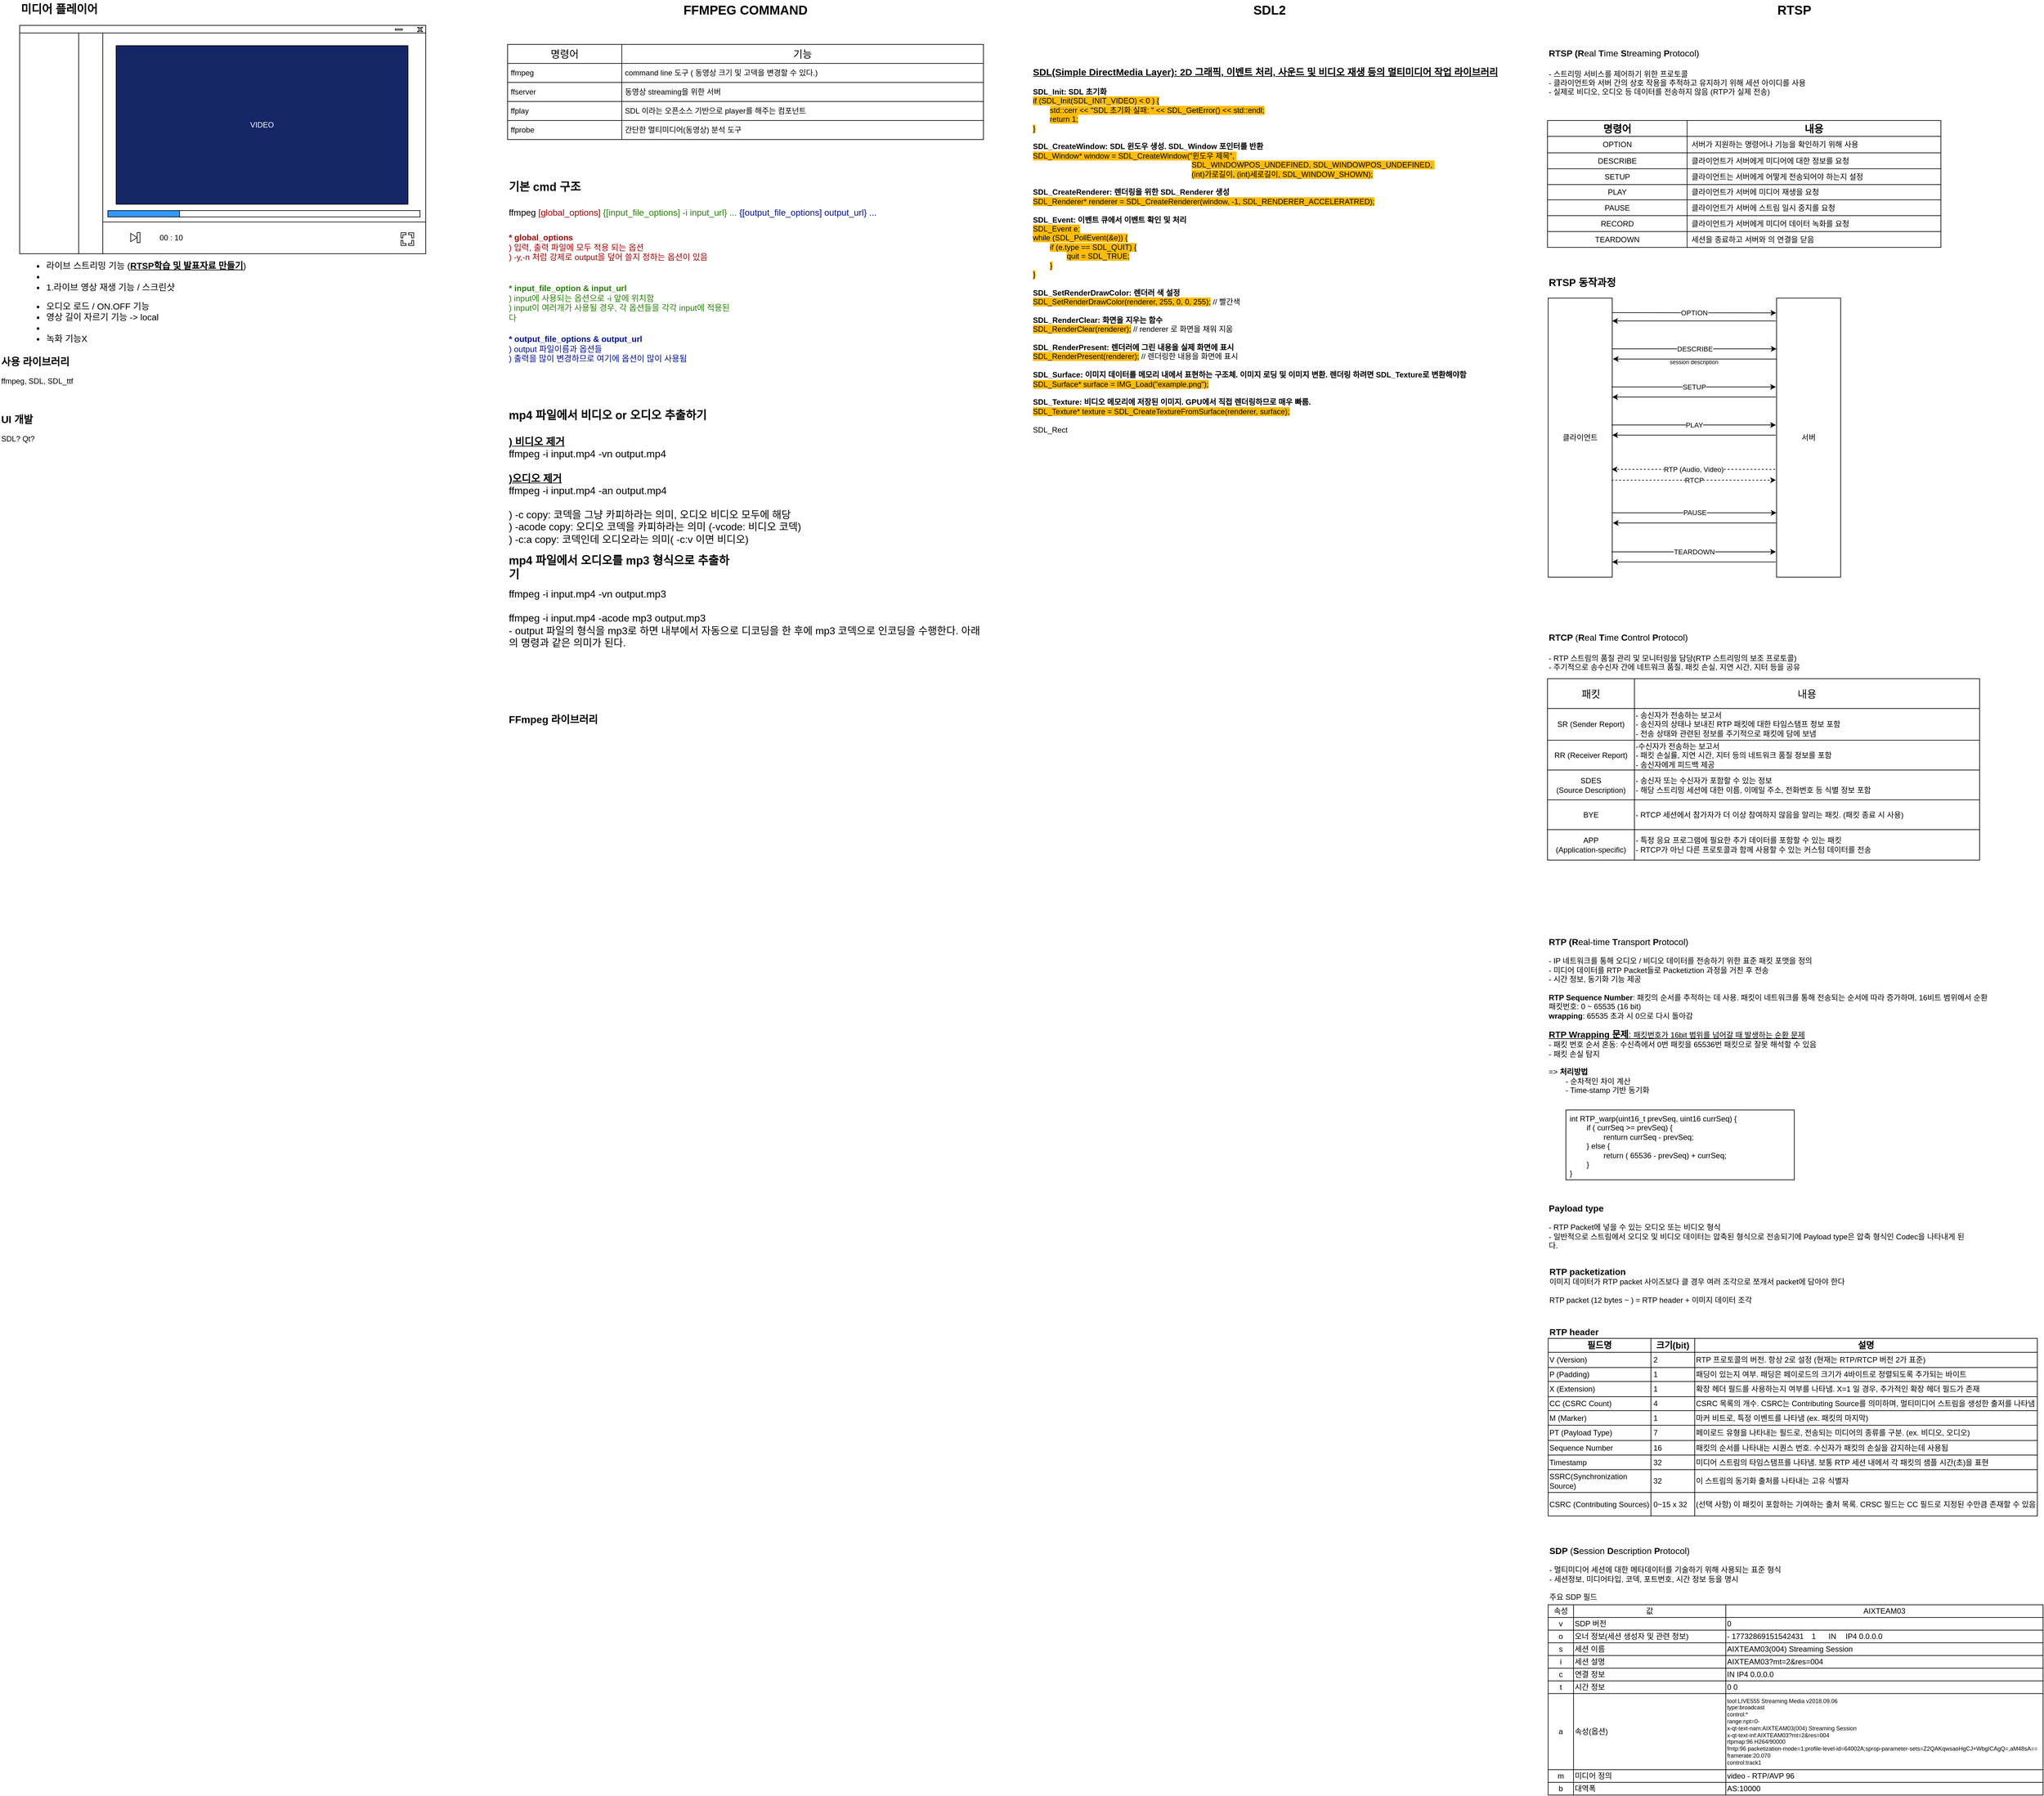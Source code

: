 <mxfile version="24.8.6">
  <diagram name="페이지-1" id="8cRWzu_WHAwFlIVNXjVE">
    <mxGraphModel dx="2403" dy="829" grid="1" gridSize="10" guides="1" tooltips="1" connect="1" arrows="1" fold="1" page="1" pageScale="1" pageWidth="827" pageHeight="1169" math="0" shadow="0">
      <root>
        <mxCell id="0" />
        <mxCell id="1" parent="0" />
        <mxCell id="ptMnUIj4V_PZviKKgXDt-1" value="FFMPEG COMMAND" style="text;html=1;align=center;verticalAlign=middle;whiteSpace=wrap;rounded=0;fontSize=20;fontStyle=1" parent="1" vertex="1">
          <mxGeometry x="40" y="50" width="750" height="30" as="geometry" />
        </mxCell>
        <mxCell id="ptMnUIj4V_PZviKKgXDt-3" value="" style="shape=table;startSize=0;container=1;collapsible=0;childLayout=tableLayout;fontSize=16;perimeterSpacing=1;" parent="1" vertex="1">
          <mxGeometry x="40" y="120" width="750" height="150" as="geometry" />
        </mxCell>
        <mxCell id="ptMnUIj4V_PZviKKgXDt-4" value="" style="shape=tableRow;horizontal=0;startSize=0;swimlaneHead=0;swimlaneBody=0;strokeColor=inherit;top=0;left=0;bottom=0;right=0;collapsible=0;dropTarget=0;fillColor=none;points=[[0,0.5],[1,0.5]];portConstraint=eastwest;fontSize=16;" parent="ptMnUIj4V_PZviKKgXDt-3" vertex="1">
          <mxGeometry width="750" height="30" as="geometry" />
        </mxCell>
        <mxCell id="ptMnUIj4V_PZviKKgXDt-5" value="명령어" style="shape=partialRectangle;html=1;whiteSpace=wrap;connectable=0;strokeColor=inherit;overflow=hidden;fillColor=none;top=0;left=0;bottom=0;right=0;pointerEvents=1;fontSize=16;" parent="ptMnUIj4V_PZviKKgXDt-4" vertex="1">
          <mxGeometry width="180" height="30" as="geometry">
            <mxRectangle width="180" height="30" as="alternateBounds" />
          </mxGeometry>
        </mxCell>
        <mxCell id="ptMnUIj4V_PZviKKgXDt-6" value="기능" style="shape=partialRectangle;html=1;whiteSpace=wrap;connectable=0;strokeColor=inherit;overflow=hidden;fillColor=none;top=0;left=0;bottom=0;right=0;pointerEvents=1;fontSize=16;" parent="ptMnUIj4V_PZviKKgXDt-4" vertex="1">
          <mxGeometry x="180" width="570" height="30" as="geometry">
            <mxRectangle width="570" height="30" as="alternateBounds" />
          </mxGeometry>
        </mxCell>
        <mxCell id="ptMnUIj4V_PZviKKgXDt-8" value="" style="shape=tableRow;horizontal=0;startSize=0;swimlaneHead=0;swimlaneBody=0;strokeColor=inherit;top=0;left=0;bottom=0;right=0;collapsible=0;dropTarget=0;fillColor=none;points=[[0,0.5],[1,0.5]];portConstraint=eastwest;fontSize=16;" parent="ptMnUIj4V_PZviKKgXDt-3" vertex="1">
          <mxGeometry y="30" width="750" height="30" as="geometry" />
        </mxCell>
        <mxCell id="ptMnUIj4V_PZviKKgXDt-9" value="ffmpeg" style="shape=partialRectangle;html=1;whiteSpace=wrap;connectable=0;strokeColor=inherit;overflow=hidden;fillColor=none;top=0;left=0;bottom=0;right=0;pointerEvents=1;fontSize=12;align=left;verticalAlign=middle;spacing=5;" parent="ptMnUIj4V_PZviKKgXDt-8" vertex="1">
          <mxGeometry width="180" height="30" as="geometry">
            <mxRectangle width="180" height="30" as="alternateBounds" />
          </mxGeometry>
        </mxCell>
        <mxCell id="ptMnUIj4V_PZviKKgXDt-10" value="command line 도구 ( 동영상 크기 및 고덱을 변경할 수 있다.)" style="shape=partialRectangle;html=1;whiteSpace=wrap;connectable=0;strokeColor=inherit;overflow=hidden;fillColor=none;top=0;left=0;bottom=0;right=0;pointerEvents=1;fontSize=12;align=left;verticalAlign=middle;spacing=5;" parent="ptMnUIj4V_PZviKKgXDt-8" vertex="1">
          <mxGeometry x="180" width="570" height="30" as="geometry">
            <mxRectangle width="570" height="30" as="alternateBounds" />
          </mxGeometry>
        </mxCell>
        <mxCell id="ptMnUIj4V_PZviKKgXDt-12" value="" style="shape=tableRow;horizontal=0;startSize=0;swimlaneHead=0;swimlaneBody=0;strokeColor=inherit;top=0;left=0;bottom=0;right=0;collapsible=0;dropTarget=0;fillColor=none;points=[[0,0.5],[1,0.5]];portConstraint=eastwest;fontSize=16;" parent="ptMnUIj4V_PZviKKgXDt-3" vertex="1">
          <mxGeometry y="60" width="750" height="30" as="geometry" />
        </mxCell>
        <mxCell id="ptMnUIj4V_PZviKKgXDt-13" value="ffserver" style="shape=partialRectangle;html=1;whiteSpace=wrap;connectable=0;strokeColor=inherit;overflow=hidden;fillColor=none;top=0;left=0;bottom=0;right=0;pointerEvents=1;fontSize=12;align=left;verticalAlign=middle;spacing=5;" parent="ptMnUIj4V_PZviKKgXDt-12" vertex="1">
          <mxGeometry width="180" height="30" as="geometry">
            <mxRectangle width="180" height="30" as="alternateBounds" />
          </mxGeometry>
        </mxCell>
        <mxCell id="ptMnUIj4V_PZviKKgXDt-14" value="동영상 streaming을 위한 서버" style="shape=partialRectangle;html=1;whiteSpace=wrap;connectable=0;strokeColor=inherit;overflow=hidden;fillColor=none;top=0;left=0;bottom=0;right=0;pointerEvents=1;fontSize=12;align=left;verticalAlign=middle;spacing=5;" parent="ptMnUIj4V_PZviKKgXDt-12" vertex="1">
          <mxGeometry x="180" width="570" height="30" as="geometry">
            <mxRectangle width="570" height="30" as="alternateBounds" />
          </mxGeometry>
        </mxCell>
        <mxCell id="ptMnUIj4V_PZviKKgXDt-16" style="shape=tableRow;horizontal=0;startSize=0;swimlaneHead=0;swimlaneBody=0;strokeColor=inherit;top=0;left=0;bottom=0;right=0;collapsible=0;dropTarget=0;fillColor=none;points=[[0,0.5],[1,0.5]];portConstraint=eastwest;fontSize=16;" parent="ptMnUIj4V_PZviKKgXDt-3" vertex="1">
          <mxGeometry y="90" width="750" height="30" as="geometry" />
        </mxCell>
        <mxCell id="ptMnUIj4V_PZviKKgXDt-17" value="ffplay" style="shape=partialRectangle;html=1;whiteSpace=wrap;connectable=0;strokeColor=inherit;overflow=hidden;fillColor=none;top=0;left=0;bottom=0;right=0;pointerEvents=1;fontSize=12;align=left;verticalAlign=middle;spacing=5;" parent="ptMnUIj4V_PZviKKgXDt-16" vertex="1">
          <mxGeometry width="180" height="30" as="geometry">
            <mxRectangle width="180" height="30" as="alternateBounds" />
          </mxGeometry>
        </mxCell>
        <mxCell id="ptMnUIj4V_PZviKKgXDt-18" value="SDL 이라는 오픈소스 기반으로 player를 해주는 컴포넌트" style="shape=partialRectangle;html=1;whiteSpace=wrap;connectable=0;strokeColor=inherit;overflow=hidden;fillColor=none;top=0;left=0;bottom=0;right=0;pointerEvents=1;fontSize=12;align=left;verticalAlign=middle;spacing=5;" parent="ptMnUIj4V_PZviKKgXDt-16" vertex="1">
          <mxGeometry x="180" width="570" height="30" as="geometry">
            <mxRectangle width="570" height="30" as="alternateBounds" />
          </mxGeometry>
        </mxCell>
        <mxCell id="ptMnUIj4V_PZviKKgXDt-20" style="shape=tableRow;horizontal=0;startSize=0;swimlaneHead=0;swimlaneBody=0;strokeColor=inherit;top=0;left=0;bottom=0;right=0;collapsible=0;dropTarget=0;fillColor=none;points=[[0,0.5],[1,0.5]];portConstraint=eastwest;fontSize=16;" parent="ptMnUIj4V_PZviKKgXDt-3" vertex="1">
          <mxGeometry y="120" width="750" height="30" as="geometry" />
        </mxCell>
        <mxCell id="ptMnUIj4V_PZviKKgXDt-21" value="ffprobe" style="shape=partialRectangle;html=1;whiteSpace=wrap;connectable=0;strokeColor=inherit;overflow=hidden;fillColor=none;top=0;left=0;bottom=0;right=0;pointerEvents=1;fontSize=12;align=left;verticalAlign=middle;spacing=5;" parent="ptMnUIj4V_PZviKKgXDt-20" vertex="1">
          <mxGeometry width="180" height="30" as="geometry">
            <mxRectangle width="180" height="30" as="alternateBounds" />
          </mxGeometry>
        </mxCell>
        <mxCell id="ptMnUIj4V_PZviKKgXDt-22" value="간단한 멀티미디어(동영상) 분석 도구" style="shape=partialRectangle;html=1;whiteSpace=wrap;connectable=0;strokeColor=inherit;overflow=hidden;fillColor=none;top=0;left=0;bottom=0;right=0;pointerEvents=1;fontSize=12;align=left;verticalAlign=middle;spacing=5;" parent="ptMnUIj4V_PZviKKgXDt-20" vertex="1">
          <mxGeometry x="180" width="570" height="30" as="geometry">
            <mxRectangle width="570" height="30" as="alternateBounds" />
          </mxGeometry>
        </mxCell>
        <mxCell id="ptMnUIj4V_PZviKKgXDt-76" value="기본 cmd 구조" style="text;html=1;align=left;verticalAlign=middle;whiteSpace=wrap;rounded=0;fontSize=18;fontStyle=1" parent="1" vertex="1">
          <mxGeometry x="40" y="330" width="120" height="30" as="geometry" />
        </mxCell>
        <mxCell id="ptMnUIj4V_PZviKKgXDt-77" value="ffmpeg &lt;font color=&quot;#a80000&quot;&gt;[global_options]&lt;/font&gt; &lt;font color=&quot;#278007&quot;&gt;{[input_file_options] -i input_url} ...&lt;/font&gt; &lt;font color=&quot;#00109e&quot;&gt;{[output_file_options] output_url} ...&lt;/font&gt;" style="text;html=1;align=left;verticalAlign=middle;whiteSpace=wrap;rounded=0;fontSize=14;" parent="1" vertex="1">
          <mxGeometry x="40" y="370" width="600" height="30" as="geometry" />
        </mxCell>
        <mxCell id="ptMnUIj4V_PZviKKgXDt-78" value="&lt;b&gt;* global_options&lt;/b&gt;&lt;div style=&quot;font-size: 13px;&quot;&gt;) 입력, 출력 파일에 모두 적용 되는 옵션&lt;/div&gt;&lt;div style=&quot;font-size: 13px;&quot;&gt;) -y,-n 처럼 강제로 output을 덮어 쓸지 정하는 옵션이 있음&lt;/div&gt;" style="text;html=1;align=left;verticalAlign=top;whiteSpace=wrap;rounded=0;fontColor=#a80000;fontSize=13;" parent="1" vertex="1">
          <mxGeometry x="40" y="410" width="360" height="70" as="geometry" />
        </mxCell>
        <mxCell id="ptMnUIj4V_PZviKKgXDt-79" value="&lt;b&gt;* input_file_option &amp;amp; input_url&lt;/b&gt;&lt;div&gt;) input에 사용되는 옵션으로 -i 앞에 위치함&lt;/div&gt;&lt;div&gt;) input이 여러개가 사용될 경우, 각 옵션들을 각각 input에 적용된다&lt;/div&gt;" style="text;html=1;align=left;verticalAlign=top;whiteSpace=wrap;rounded=0;fontSize=13;fontColor=#268006;" parent="1" vertex="1">
          <mxGeometry x="40" y="490" width="360" height="70" as="geometry" />
        </mxCell>
        <mxCell id="ptMnUIj4V_PZviKKgXDt-80" value="&lt;b&gt;* output_file_options &amp;amp; output_url&lt;/b&gt;&lt;div&gt;) output 파일이름과 옵션들&lt;/div&gt;&lt;div&gt;) 출력을 많이 변경하므로 여기에 옵션이 많이 사용됨&lt;/div&gt;" style="text;html=1;align=left;verticalAlign=top;whiteSpace=wrap;rounded=0;fontSize=13;fontColor=#00109d;" parent="1" vertex="1">
          <mxGeometry x="40" y="570" width="360" height="70" as="geometry" />
        </mxCell>
        <mxCell id="xB45A97ij3tuCxRrMWK4-1" value="mp4 파일에서 비디오 or 오디오 추출하기" style="text;html=1;align=left;verticalAlign=middle;whiteSpace=wrap;rounded=0;fontSize=18;fontStyle=1" parent="1" vertex="1">
          <mxGeometry x="40" y="690" width="320" height="30" as="geometry" />
        </mxCell>
        <mxCell id="xB45A97ij3tuCxRrMWK4-2" value="&lt;b style=&quot;font-size: 16px;&quot;&gt;&lt;u&gt;) 비디오 제거&lt;/u&gt;&lt;/b&gt;&lt;div style=&quot;font-size: 16px;&quot;&gt;ffmpeg -i input.mp4 -vn output.mp4&lt;/div&gt;&lt;div style=&quot;font-size: 16px;&quot;&gt;&lt;br&gt;&lt;/div&gt;&lt;div style=&quot;font-size: 16px;&quot;&gt;&lt;b&gt;&lt;u&gt;)오디오 제거&lt;/u&gt;&lt;/b&gt;&lt;/div&gt;&lt;div style=&quot;font-size: 16px;&quot;&gt;ffmpeg -i input.mp4 -an output.mp4&lt;/div&gt;&lt;div style=&quot;font-size: 16px;&quot;&gt;&lt;br&gt;&lt;/div&gt;&lt;div style=&quot;font-size: 16px;&quot;&gt;) -c copy: 코덱을 그냥 카피하라는 의미, 오디오 비디오 모두에 해당&lt;/div&gt;&lt;div style=&quot;font-size: 16px;&quot;&gt;) -acode copy: 오디오 코덱을 카피하라는 의미 (-vcode: 비디오 코덱)&lt;/div&gt;&lt;div style=&quot;font-size: 16px;&quot;&gt;) -c:a copy: 코덱인데 오디오라는 의미( -c:v 이면 비디오)&lt;/div&gt;" style="text;html=1;align=left;verticalAlign=top;whiteSpace=wrap;rounded=0;fontSize=16;" parent="1" vertex="1">
          <mxGeometry x="40" y="730" width="500" height="190" as="geometry" />
        </mxCell>
        <mxCell id="xB45A97ij3tuCxRrMWK4-4" value="mp4 파일에서 오디오를 mp3 형식으로 추출하기" style="text;html=1;align=left;verticalAlign=middle;whiteSpace=wrap;rounded=0;fontSize=18;fontStyle=1" parent="1" vertex="1">
          <mxGeometry x="40" y="930" width="360" height="30" as="geometry" />
        </mxCell>
        <mxCell id="xB45A97ij3tuCxRrMWK4-6" value="ffmpeg -i input.mp4 -vn output.mp3&lt;div&gt;&lt;br&gt;&lt;/div&gt;&lt;div&gt;ffmpeg -i input.mp4 -acode mp3 output.mp3&lt;/div&gt;&lt;div&gt;- output 파일의 형식을 mp3로 하면 내부에서 자동으로 디코딩을 한 후에 mp3 코덱으로 인코딩을 수행한다. 아래의 명령과 같은 의미가 된다.&lt;/div&gt;&lt;div&gt;&lt;br&gt;&lt;/div&gt;&lt;div&gt;&lt;br&gt;&lt;/div&gt;" style="text;html=1;align=left;verticalAlign=top;whiteSpace=wrap;rounded=0;fontSize=16;" parent="1" vertex="1">
          <mxGeometry x="40" y="970" width="750" height="110" as="geometry" />
        </mxCell>
        <mxCell id="B-xb9QJz0Q4Br1Rd_6FL-1" value="SDL2" style="text;html=1;align=center;verticalAlign=middle;whiteSpace=wrap;rounded=0;fontSize=20;fontStyle=1" vertex="1" parent="1">
          <mxGeometry x="866" y="50" width="750" height="30" as="geometry" />
        </mxCell>
        <mxCell id="B-xb9QJz0Q4Br1Rd_6FL-2" value="&lt;div style=&quot;line-height: 120%;&quot;&gt;&lt;b style=&quot;&quot;&gt;&lt;font size=&quot;1&quot; style=&quot;&quot;&gt;&lt;u style=&quot;font-size: 15px;&quot;&gt;SDL(Simple DirectMedia Layer): 2D 그래픽, 이벤트 처리, 사운드 및 비디오 재생 등의 멀티미디어 작업 라이브러리&lt;/u&gt;&lt;/font&gt;&lt;/b&gt;&lt;/div&gt;&lt;div style=&quot;line-height: 120%;&quot;&gt;&lt;font style=&quot;font-size: 12px;&quot;&gt;&lt;br&gt;&lt;/font&gt;&lt;/div&gt;&lt;div style=&quot;line-height: 120%;&quot;&gt;&lt;b&gt;&lt;font style=&quot;font-size: 12px;&quot;&gt;SDL_Init: SDL 초기화&lt;/font&gt;&lt;/b&gt;&lt;/div&gt;&lt;div style=&quot;line-height: 120%;&quot;&gt;&lt;span style=&quot;background-color: rgb(255, 188, 5);&quot;&gt;&lt;font style=&quot;font-size: 12px;&quot;&gt;if (SDL_Init(SDL_INIT_VIDEO) &amp;lt; 0 ) {&lt;/font&gt;&lt;/span&gt;&lt;/div&gt;&lt;div style=&quot;line-height: 120%;&quot;&gt;&lt;font style=&quot;font-size: 12px;&quot;&gt;&lt;span style=&quot;white-space: pre;&quot;&gt;&#x9;&lt;/span&gt;&lt;span style=&quot;background-color: rgb(255, 188, 5);&quot;&gt;std::cerr &amp;lt;&amp;lt; &quot;SDL 초기화 실패: &quot; &amp;lt;&amp;lt; SDL_GetError() &amp;lt;&amp;lt; std::endl;&lt;/span&gt;&lt;br&gt;&lt;/font&gt;&lt;/div&gt;&lt;div style=&quot;line-height: 120%;&quot;&gt;&lt;font style=&quot;font-size: 12px;&quot;&gt;&lt;span style=&quot;white-space: pre;&quot;&gt;&#x9;&lt;/span&gt;&lt;span style=&quot;background-color: rgb(255, 188, 5);&quot;&gt;return 1;&lt;/span&gt;&lt;br&gt;&lt;/font&gt;&lt;/div&gt;&lt;div style=&quot;line-height: 120%;&quot;&gt;&lt;span style=&quot;background-color: rgb(255, 188, 5);&quot;&gt;&lt;font style=&quot;font-size: 12px;&quot;&gt;}&lt;/font&gt;&lt;/span&gt;&lt;/div&gt;&lt;div style=&quot;line-height: 120%;&quot;&gt;&lt;font style=&quot;font-size: 12px;&quot;&gt;&lt;br&gt;&lt;/font&gt;&lt;/div&gt;&lt;b style=&quot;&quot;&gt;&lt;font style=&quot;font-size: 12px;&quot;&gt;SDL_CreateWindow: SDL 윈도우 생성. SDL_Window 포인터를 반환&lt;/font&gt;&lt;/b&gt;&lt;div style=&quot;line-height: 120%;&quot;&gt;&lt;font style=&quot;font-size: 12px; background-color: rgb(255, 188, 4);&quot;&gt;SDL_Window* window = SDL_CreateWindow(&quot;윈도우 제목&quot;,&amp;nbsp;&lt;/font&gt;&lt;/div&gt;&lt;div style=&quot;line-height: 120%;&quot;&gt;&lt;font style=&quot;font-size: 12px;&quot;&gt;&lt;span style=&quot;white-space: pre;&quot;&gt;&#x9;&lt;/span&gt;&lt;span style=&quot;white-space: pre;&quot;&gt;&#x9;&lt;/span&gt;&lt;span style=&quot;white-space: pre;&quot;&gt;&#x9;&lt;/span&gt;&lt;span style=&quot;white-space: pre;&quot;&gt;&#x9;&lt;/span&gt;&lt;span style=&quot;white-space: pre;&quot;&gt;&#x9;&lt;/span&gt;&lt;span style=&quot;white-space: pre;&quot;&gt;&#x9;&lt;/span&gt;&lt;span style=&quot;white-space: pre;&quot;&gt;&#x9;&lt;/span&gt;&lt;span style=&quot;white-space: pre;&quot;&gt;&#x9;&lt;/span&gt;&lt;span style=&quot;white-space: pre;&quot;&gt;&#x9;&lt;/span&gt;&amp;nbsp; &amp;nbsp;&lt;span style=&quot;background-color: rgb(255, 188, 4);&quot;&gt;SDL_WINDOWPOS_UNDEFINED, SDL_WINDOWPOS_UNDEFINED,&amp;nbsp;&lt;/span&gt;&lt;/font&gt;&lt;/div&gt;&lt;div style=&quot;line-height: 120%;&quot;&gt;&lt;font style=&quot;font-size: 12px;&quot;&gt;&lt;span style=&quot;white-space: pre;&quot;&gt;&#x9;&lt;/span&gt;&lt;span style=&quot;white-space: pre;&quot;&gt;&#x9;&lt;/span&gt;&lt;span style=&quot;white-space: pre;&quot;&gt;&#x9;&lt;/span&gt;&lt;span style=&quot;white-space: pre;&quot;&gt;&#x9;&lt;/span&gt;&lt;span style=&quot;white-space: pre;&quot;&gt;&#x9;&lt;/span&gt;&lt;span style=&quot;white-space: pre;&quot;&gt;&#x9;&lt;/span&gt;&lt;span style=&quot;white-space: pre;&quot;&gt;&#x9;&lt;/span&gt;&lt;span style=&quot;white-space: pre;&quot;&gt;&#x9;&lt;/span&gt;&lt;span style=&quot;white-space: pre;&quot;&gt;&#x9;&lt;/span&gt;&amp;nbsp; &amp;nbsp;&lt;span style=&quot;background-color: rgb(255, 188, 4);&quot;&gt;(int)가로길이, (int)세로길이, SDL_WINDOW_SHOWN);&lt;/span&gt;&lt;/font&gt;&lt;/div&gt;&lt;div style=&quot;line-height: 120%;&quot;&gt;&lt;font style=&quot;font-size: 12px;&quot;&gt;&lt;br&gt;&lt;/font&gt;&lt;div style=&quot;line-height: 120%;&quot;&gt;&lt;b&gt;&lt;font style=&quot;font-size: 12px;&quot;&gt;SDL_CreateRenderer: 렌더링을 위한 SDL_Renderer 생성&lt;/font&gt;&lt;/b&gt;&lt;/div&gt;&lt;div style=&quot;line-height: 120%;&quot;&gt;&lt;span style=&quot;background-color: rgb(255, 188, 4);&quot;&gt;SDL_Renderer* renderer = SDL_CreateRenderer(window, -1, SDL_RENDERER_ACCELERATRED);&lt;/span&gt;&lt;/div&gt;&lt;div style=&quot;line-height: 120%;&quot;&gt;&lt;font style=&quot;font-size: 12px;&quot;&gt;&lt;br&gt;&lt;/font&gt;&lt;/div&gt;&lt;div style=&quot;line-height: 120%;&quot;&gt;&lt;font style=&quot;font-size: 12px;&quot;&gt;&lt;b&gt;SDL_Event: 이벤트 큐에서 이벤트 확인 및 처리&lt;/b&gt;&lt;/font&gt;&lt;/div&gt;&lt;div style=&quot;line-height: 120%;&quot;&gt;&lt;span style=&quot;background-color: rgb(255, 188, 4);&quot;&gt;SDL_Event e;&lt;/span&gt;&lt;/div&gt;&lt;div style=&quot;line-height: 120%;&quot;&gt;&lt;span style=&quot;background-color: rgb(255, 188, 4);&quot;&gt;while (SDL_PollEvent(&amp;amp;e)) {&lt;/span&gt;&lt;/div&gt;&lt;div style=&quot;line-height: 120%;&quot;&gt;&lt;span style=&quot;white-space: pre;&quot;&gt;&#x9;&lt;/span&gt;&lt;span style=&quot;background-color: rgb(255, 188, 4);&quot;&gt;if (e.type == SDL_QUIT) {&lt;/span&gt;&lt;br&gt;&lt;/div&gt;&lt;div style=&quot;line-height: 120%;&quot;&gt;&lt;span style=&quot;white-space: pre;&quot;&gt;&#x9;&lt;/span&gt;&lt;span style=&quot;white-space: pre;&quot;&gt;&#x9;&lt;/span&gt;&lt;span style=&quot;background-color: rgb(255, 188, 4);&quot;&gt;quit = SDL_TRUE;&lt;/span&gt;&lt;br&gt;&lt;/div&gt;&lt;div style=&quot;line-height: 120%;&quot;&gt;&lt;span style=&quot;white-space: pre;&quot;&gt;&#x9;&lt;/span&gt;&lt;span style=&quot;background-color: rgb(255, 188, 4);&quot;&gt;}&lt;/span&gt;&lt;br&gt;&lt;/div&gt;&lt;div style=&quot;line-height: 120%;&quot;&gt;&lt;font style=&quot;font-size: 12px; background-color: rgb(255, 188, 4);&quot;&gt;}&lt;/font&gt;&lt;/div&gt;&lt;div style=&quot;line-height: 120%;&quot;&gt;&lt;font style=&quot;font-size: 12px;&quot;&gt;&lt;br&gt;&lt;/font&gt;&lt;/div&gt;&lt;div style=&quot;line-height: 120%;&quot;&gt;&lt;font style=&quot;font-size: 12px;&quot;&gt;&lt;b&gt;SDL_SetRenderDrawColor: 렌더러 색 설정&lt;/b&gt;&lt;/font&gt;&lt;/div&gt;&lt;div style=&quot;line-height: 120%;&quot;&gt;&lt;span style=&quot;background-color: rgb(255, 188, 4);&quot;&gt;SDL_SetRenderDrawColor(renderer, 255, 0, 0, 255);&lt;/span&gt; // 빨간색&lt;/div&gt;&lt;div style=&quot;line-height: 120%;&quot;&gt;&lt;br&gt;&lt;/div&gt;&lt;div style=&quot;line-height: 120%;&quot;&gt;&lt;b&gt;SDL_RenderClear: 화면을 지우는 함수&lt;/b&gt;&lt;/div&gt;&lt;div style=&quot;line-height: 120%;&quot;&gt;&lt;span style=&quot;background-color: rgb(255, 188, 4);&quot;&gt;SDL_RenderClear(renderer);&lt;/span&gt; // renderer 로 화면을 채워 지움&lt;/div&gt;&lt;div style=&quot;line-height: 120%;&quot;&gt;&lt;br&gt;&lt;/div&gt;&lt;div style=&quot;line-height: 120%;&quot;&gt;&lt;b&gt;SDL_RenderPresent: 렌더러에 그린 내용을 실제 화면에 표시&lt;/b&gt;&lt;/div&gt;&lt;div style=&quot;line-height: 120%;&quot;&gt;&lt;span style=&quot;background-color: rgb(255, 188, 4);&quot;&gt;SDL_RenderPresent(renderer);&lt;/span&gt; // 렌더링한 내용을 화면에 표시&lt;/div&gt;&lt;div style=&quot;line-height: 120%;&quot;&gt;&lt;font style=&quot;font-size: 12px;&quot;&gt;&lt;br&gt;&lt;/font&gt;&lt;/div&gt;&lt;div style=&quot;line-height: 120%;&quot;&gt;&lt;b&gt;SDL_Surface: 이미지 데이터를 메모리 내에서 표현하는 구조체. 이미지 로딩 및 이미지 변환. 렌더링 하려면 SDL_Texture로 변환해야함&lt;/b&gt;&lt;/div&gt;&lt;div style=&quot;line-height: 120%;&quot;&gt;&lt;span style=&quot;background-color: rgb(255, 188, 4);&quot;&gt;SDL_Surface* surface = IMG_Load(&quot;example.png&quot;);&lt;/span&gt;&lt;/div&gt;&lt;div style=&quot;line-height: 120%;&quot;&gt;&lt;font style=&quot;font-size: 12px;&quot;&gt;&lt;br&gt;&lt;/font&gt;&lt;/div&gt;&lt;div style=&quot;line-height: 120%;&quot;&gt;&lt;font style=&quot;font-size: 12px;&quot;&gt;&lt;b&gt;SDL_Texture: 비디오 메모리에 저장된 이미지. GPU에서 직접 렌더링하므로 매우 빠름.&lt;/b&gt;&lt;/font&gt;&lt;/div&gt;&lt;div style=&quot;line-height: 120%;&quot;&gt;&lt;font style=&quot;font-size: 12px; background-color: rgb(255, 188, 4);&quot;&gt;SDL_Texture* texture = SDL_CreateTextureFromSurface(renderer, surface);&lt;/font&gt;&lt;/div&gt;&lt;div style=&quot;line-height: 120%;&quot;&gt;&lt;font style=&quot;font-size: 12px;&quot;&gt;&lt;br&gt;&lt;/font&gt;&lt;/div&gt;&lt;div style=&quot;line-height: 120%;&quot;&gt;&lt;font style=&quot;font-size: 12px;&quot;&gt;SDL_Rect&lt;/font&gt;&lt;/div&gt;&lt;/div&gt;&lt;div style=&quot;line-height: 120%;&quot;&gt;&lt;font style=&quot;font-size: 12px;&quot;&gt;&lt;br&gt;&lt;/font&gt;&lt;/div&gt;&lt;div style=&quot;line-height: 120%;&quot;&gt;&lt;br&gt;&lt;/div&gt;" style="text;html=1;align=left;verticalAlign=middle;whiteSpace=wrap;rounded=0;" vertex="1" parent="1">
          <mxGeometry x="866" y="120" width="750" height="680" as="geometry" />
        </mxCell>
        <mxCell id="B-xb9QJz0Q4Br1Rd_6FL-3" value="" style="rounded=0;whiteSpace=wrap;html=1;" vertex="1" parent="1">
          <mxGeometry x="-729" y="90" width="640" height="360" as="geometry" />
        </mxCell>
        <mxCell id="B-xb9QJz0Q4Br1Rd_6FL-4" value="&lt;font color=&quot;#ffffff&quot;&gt;VIDEO&lt;/font&gt;" style="rounded=0;whiteSpace=wrap;html=1;labelBackgroundColor=none;fillColor=#152666;" vertex="1" parent="1">
          <mxGeometry x="-577" y="122" width="460" height="250" as="geometry" />
        </mxCell>
        <mxCell id="B-xb9QJz0Q4Br1Rd_6FL-5" value="" style="rounded=0;whiteSpace=wrap;html=1;" vertex="1" parent="1">
          <mxGeometry x="-599" y="400" width="510" height="50" as="geometry" />
        </mxCell>
        <mxCell id="B-xb9QJz0Q4Br1Rd_6FL-8" value="" style="group" vertex="1" connectable="0" parent="1">
          <mxGeometry x="-554" y="417" width="20.5" height="20" as="geometry" />
        </mxCell>
        <mxCell id="B-xb9QJz0Q4Br1Rd_6FL-6" value="" style="triangle;whiteSpace=wrap;html=1;" vertex="1" parent="B-xb9QJz0Q4Br1Rd_6FL-8">
          <mxGeometry y="1" width="10.24" height="13" as="geometry" />
        </mxCell>
        <mxCell id="B-xb9QJz0Q4Br1Rd_6FL-7" value="" style="rounded=0;whiteSpace=wrap;html=1;" vertex="1" parent="B-xb9QJz0Q4Br1Rd_6FL-8">
          <mxGeometry x="10.24" y="-0.5" width="4.4" height="16" as="geometry" />
        </mxCell>
        <mxCell id="B-xb9QJz0Q4Br1Rd_6FL-16" value="" style="rounded=0;whiteSpace=wrap;html=1;" vertex="1" parent="1">
          <mxGeometry x="-729" y="90" width="130" height="360" as="geometry" />
        </mxCell>
        <mxCell id="B-xb9QJz0Q4Br1Rd_6FL-19" value="" style="rounded=0;whiteSpace=wrap;html=1;" vertex="1" parent="1">
          <mxGeometry x="-590" y="382" width="492" height="10" as="geometry" />
        </mxCell>
        <mxCell id="B-xb9QJz0Q4Br1Rd_6FL-21" value="" style="rounded=0;whiteSpace=wrap;html=1;fillColor=#3399FF;" vertex="1" parent="1">
          <mxGeometry x="-590" y="382" width="113" height="10" as="geometry" />
        </mxCell>
        <mxCell id="B-xb9QJz0Q4Br1Rd_6FL-34" value="" style="rounded=0;whiteSpace=wrap;html=1;strokeWidth=1;perimeterSpacing=0;" vertex="1" parent="1">
          <mxGeometry x="-636" y="90" width="38" height="360" as="geometry" />
        </mxCell>
        <mxCell id="B-xb9QJz0Q4Br1Rd_6FL-29" value="" style="group" vertex="1" connectable="0" parent="1">
          <mxGeometry x="-128" y="417" width="20" height="20" as="geometry" />
        </mxCell>
        <mxCell id="B-xb9QJz0Q4Br1Rd_6FL-25" value="" style="shape=corner;whiteSpace=wrap;html=1;dx=3;dy=3;" vertex="1" parent="B-xb9QJz0Q4Br1Rd_6FL-29">
          <mxGeometry width="8" height="8" as="geometry" />
        </mxCell>
        <mxCell id="B-xb9QJz0Q4Br1Rd_6FL-26" value="" style="shape=corner;whiteSpace=wrap;html=1;dx=3;dy=3;rotation=90;" vertex="1" parent="B-xb9QJz0Q4Br1Rd_6FL-29">
          <mxGeometry x="12" width="8" height="8" as="geometry" />
        </mxCell>
        <mxCell id="B-xb9QJz0Q4Br1Rd_6FL-27" value="" style="shape=corner;whiteSpace=wrap;html=1;dx=3;dy=3;rotation=-90;" vertex="1" parent="B-xb9QJz0Q4Br1Rd_6FL-29">
          <mxGeometry y="12" width="8" height="8" as="geometry" />
        </mxCell>
        <mxCell id="B-xb9QJz0Q4Br1Rd_6FL-28" value="" style="shape=corner;whiteSpace=wrap;html=1;dx=3;dy=3;rotation=-180;" vertex="1" parent="B-xb9QJz0Q4Br1Rd_6FL-29">
          <mxGeometry x="12" y="12" width="8" height="8" as="geometry" />
        </mxCell>
        <mxCell id="B-xb9QJz0Q4Br1Rd_6FL-30" value="00 : 10" style="text;html=1;align=center;verticalAlign=middle;whiteSpace=wrap;rounded=0;" vertex="1" parent="1">
          <mxGeometry x="-520" y="415" width="60" height="20" as="geometry" />
        </mxCell>
        <mxCell id="B-xb9QJz0Q4Br1Rd_6FL-31" value="&lt;ul style=&quot;font-size: 14px;&quot;&gt;&lt;li&gt;라이브 스트리밍 기능 (&lt;b&gt;&lt;u&gt;RTSP학습 및 발표자료 만들기&lt;/u&gt;&lt;/b&gt;)&lt;/li&gt;&lt;li&gt;&lt;br&gt;&lt;/li&gt;&lt;li style=&quot;font-size: 14px;&quot;&gt;1.라이브 영상 재생 기능 / 스크린샷&lt;/li&gt;&lt;/ul&gt;&lt;ul style=&quot;font-size: 14px;&quot;&gt;&lt;li style=&quot;font-size: 14px;&quot;&gt;오디오 로드 / ON.OFF 기능&lt;/li&gt;&lt;li style=&quot;font-size: 14px;&quot;&gt;영상 길이 자르기 기능 -&amp;gt; local&lt;/li&gt;&lt;li style=&quot;font-size: 14px;&quot;&gt;&lt;br&gt;&lt;/li&gt;&lt;li style=&quot;font-size: 14px;&quot;&gt;녹화 기능X&lt;/li&gt;&lt;/ul&gt;" style="text;strokeColor=none;fillColor=none;html=1;whiteSpace=wrap;verticalAlign=top;overflow=hidden;fontSize=14;" vertex="1" parent="1">
          <mxGeometry x="-729" y="440" width="512" height="170" as="geometry" />
        </mxCell>
        <mxCell id="B-xb9QJz0Q4Br1Rd_6FL-23" value="" style="rounded=0;whiteSpace=wrap;html=1;" vertex="1" parent="1">
          <mxGeometry x="-729" y="90" width="640" height="12" as="geometry" />
        </mxCell>
        <mxCell id="B-xb9QJz0Q4Br1Rd_6FL-24" value="" style="verticalLabelPosition=bottom;verticalAlign=top;html=1;shape=mxgraph.basic.x" vertex="1" parent="1">
          <mxGeometry x="-102" y="93" width="8" height="7" as="geometry" />
        </mxCell>
        <mxCell id="B-xb9QJz0Q4Br1Rd_6FL-32" value="" style="rounded=0;whiteSpace=wrap;html=1;" vertex="1" parent="1">
          <mxGeometry x="-137" y="95.5" width="11" height="2" as="geometry" />
        </mxCell>
        <mxCell id="B-xb9QJz0Q4Br1Rd_6FL-48" value="미디어 플레이어" style="text;html=1;align=left;verticalAlign=middle;whiteSpace=wrap;rounded=0;fontStyle=1;fontSize=18;" vertex="1" parent="1">
          <mxGeometry x="-729" y="50" width="182" height="30" as="geometry" />
        </mxCell>
        <mxCell id="B-xb9QJz0Q4Br1Rd_6FL-49" value="&lt;b&gt;&lt;font style=&quot;font-size: 16px;&quot;&gt;사용 라이브러리&lt;/font&gt;&lt;/b&gt;&lt;div&gt;&lt;div&gt;&lt;br&gt;&lt;/div&gt;&lt;div&gt;ffmpeg, SDL, SDL_ttf&lt;/div&gt;&lt;/div&gt;" style="text;html=1;align=left;verticalAlign=middle;whiteSpace=wrap;rounded=0;" vertex="1" parent="1">
          <mxGeometry x="-760" y="609" width="490" height="50" as="geometry" />
        </mxCell>
        <mxCell id="B-xb9QJz0Q4Br1Rd_6FL-50" value="&lt;div&gt;&lt;b&gt;&lt;font style=&quot;font-size: 16px;&quot;&gt;UI 개발&lt;/font&gt;&lt;/b&gt;&lt;/div&gt;&lt;div&gt;&lt;br&gt;&lt;/div&gt;SDL? Qt?" style="text;html=1;align=left;verticalAlign=middle;whiteSpace=wrap;rounded=0;" vertex="1" parent="1">
          <mxGeometry x="-760" y="689" width="383" height="71" as="geometry" />
        </mxCell>
        <mxCell id="B-xb9QJz0Q4Br1Rd_6FL-54" value="RTSP" style="text;html=1;align=center;verticalAlign=middle;whiteSpace=wrap;rounded=0;fontSize=20;fontStyle=1" vertex="1" parent="1">
          <mxGeometry x="1693" y="50" width="750" height="30" as="geometry" />
        </mxCell>
        <mxCell id="B-xb9QJz0Q4Br1Rd_6FL-55" value="&lt;div&gt;&lt;b style=&quot;font-size: 14px; background-color: initial;&quot;&gt;RTSP (&lt;/b&gt;&lt;b style=&quot;background-color: initial; font-size: 14px;&quot;&gt;R&lt;/b&gt;&lt;span style=&quot;background-color: initial; font-size: 14px;&quot;&gt;eal&amp;nbsp;&lt;/span&gt;&lt;b style=&quot;background-color: initial; font-size: 14px;&quot;&gt;T&lt;/b&gt;&lt;span style=&quot;background-color: initial; font-size: 14px;&quot;&gt;ime&amp;nbsp;&lt;/span&gt;&lt;b style=&quot;background-color: initial; font-size: 14px;&quot;&gt;S&lt;/b&gt;&lt;span style=&quot;background-color: initial; font-size: 14px;&quot;&gt;treaming&amp;nbsp;&lt;/span&gt;&lt;b style=&quot;background-color: initial; font-size: 14px;&quot;&gt;P&lt;/b&gt;&lt;span style=&quot;background-color: initial; font-size: 14px;&quot;&gt;rotocol)&lt;/span&gt;&lt;/div&gt;&lt;div&gt;&lt;span style=&quot;background-color: initial; font-size: 14px;&quot;&gt;&lt;br&gt;&lt;/span&gt;&lt;/div&gt;&lt;div&gt;&lt;div&gt;- 스트리밍 서비스를 제어하기 위한 프로토콜&lt;/div&gt;&lt;div&gt;- 클라이언트와 서버 간의 상호 작용을 추적하고 유지하기 위해 세션 아이디를 사용&lt;/div&gt;&lt;div&gt;- 실제로 비디오, 오디오 등 데이터를 전송하지 않음 (RTP가 실제 전송)&lt;/div&gt;&lt;div&gt;&lt;br&gt;&lt;/div&gt;&lt;/div&gt;" style="text;html=1;align=left;verticalAlign=top;whiteSpace=wrap;rounded=0;" vertex="1" parent="1">
          <mxGeometry x="1679" y="119" width="760" height="111" as="geometry" />
        </mxCell>
        <mxCell id="B-xb9QJz0Q4Br1Rd_6FL-56" value="" style="shape=table;startSize=0;container=1;collapsible=0;childLayout=tableLayout;fontSize=16;" vertex="1" parent="1">
          <mxGeometry x="1679" y="240" width="620" height="200" as="geometry" />
        </mxCell>
        <mxCell id="B-xb9QJz0Q4Br1Rd_6FL-57" value="" style="shape=tableRow;horizontal=0;startSize=0;swimlaneHead=0;swimlaneBody=0;strokeColor=inherit;top=0;left=0;bottom=0;right=0;collapsible=0;dropTarget=0;fillColor=none;points=[[0,0.5],[1,0.5]];portConstraint=eastwest;fontSize=16;" vertex="1" parent="B-xb9QJz0Q4Br1Rd_6FL-56">
          <mxGeometry width="620" height="25" as="geometry" />
        </mxCell>
        <mxCell id="B-xb9QJz0Q4Br1Rd_6FL-58" value="명령어" style="shape=partialRectangle;html=1;whiteSpace=wrap;connectable=0;strokeColor=inherit;overflow=hidden;fillColor=none;top=0;left=0;bottom=0;right=0;pointerEvents=1;fontSize=16;fontStyle=1" vertex="1" parent="B-xb9QJz0Q4Br1Rd_6FL-57">
          <mxGeometry width="220" height="25" as="geometry">
            <mxRectangle width="220" height="25" as="alternateBounds" />
          </mxGeometry>
        </mxCell>
        <mxCell id="B-xb9QJz0Q4Br1Rd_6FL-59" value="내용" style="shape=partialRectangle;html=1;whiteSpace=wrap;connectable=0;strokeColor=inherit;overflow=hidden;fillColor=none;top=0;left=0;bottom=0;right=0;pointerEvents=1;fontSize=16;fontStyle=1" vertex="1" parent="B-xb9QJz0Q4Br1Rd_6FL-57">
          <mxGeometry x="220" width="400" height="25" as="geometry">
            <mxRectangle width="400" height="25" as="alternateBounds" />
          </mxGeometry>
        </mxCell>
        <mxCell id="B-xb9QJz0Q4Br1Rd_6FL-61" value="" style="shape=tableRow;horizontal=0;startSize=0;swimlaneHead=0;swimlaneBody=0;strokeColor=inherit;top=0;left=0;bottom=0;right=0;collapsible=0;dropTarget=0;fillColor=none;points=[[0,0.5],[1,0.5]];portConstraint=eastwest;fontSize=16;" vertex="1" parent="B-xb9QJz0Q4Br1Rd_6FL-56">
          <mxGeometry y="25" width="620" height="26" as="geometry" />
        </mxCell>
        <mxCell id="B-xb9QJz0Q4Br1Rd_6FL-62" value="OPTION" style="shape=partialRectangle;html=1;whiteSpace=wrap;connectable=0;strokeColor=inherit;overflow=hidden;fillColor=none;top=0;left=0;bottom=0;right=0;pointerEvents=1;fontSize=12;" vertex="1" parent="B-xb9QJz0Q4Br1Rd_6FL-61">
          <mxGeometry width="220" height="26" as="geometry">
            <mxRectangle width="220" height="26" as="alternateBounds" />
          </mxGeometry>
        </mxCell>
        <mxCell id="B-xb9QJz0Q4Br1Rd_6FL-63" value="서버가 지원하는 명령어나 기능을 확인하기 위해 사용" style="shape=partialRectangle;html=1;whiteSpace=wrap;connectable=0;strokeColor=inherit;overflow=hidden;fillColor=none;top=0;left=0;bottom=0;right=0;pointerEvents=1;fontSize=12;align=left;spacingLeft=5;" vertex="1" parent="B-xb9QJz0Q4Br1Rd_6FL-61">
          <mxGeometry x="220" width="400" height="26" as="geometry">
            <mxRectangle width="400" height="26" as="alternateBounds" />
          </mxGeometry>
        </mxCell>
        <mxCell id="B-xb9QJz0Q4Br1Rd_6FL-65" value="" style="shape=tableRow;horizontal=0;startSize=0;swimlaneHead=0;swimlaneBody=0;strokeColor=inherit;top=0;left=0;bottom=0;right=0;collapsible=0;dropTarget=0;fillColor=none;points=[[0,0.5],[1,0.5]];portConstraint=eastwest;fontSize=16;" vertex="1" parent="B-xb9QJz0Q4Br1Rd_6FL-56">
          <mxGeometry y="51" width="620" height="25" as="geometry" />
        </mxCell>
        <mxCell id="B-xb9QJz0Q4Br1Rd_6FL-66" value="DESCRIBE" style="shape=partialRectangle;html=1;whiteSpace=wrap;connectable=0;strokeColor=inherit;overflow=hidden;fillColor=none;top=0;left=0;bottom=0;right=0;pointerEvents=1;fontSize=12;" vertex="1" parent="B-xb9QJz0Q4Br1Rd_6FL-65">
          <mxGeometry width="220" height="25" as="geometry">
            <mxRectangle width="220" height="25" as="alternateBounds" />
          </mxGeometry>
        </mxCell>
        <mxCell id="B-xb9QJz0Q4Br1Rd_6FL-67" value="클라이언트가 서버에게 미디어에 대한 정보를 요청" style="shape=partialRectangle;html=1;whiteSpace=wrap;connectable=0;strokeColor=inherit;overflow=hidden;fillColor=none;top=0;left=0;bottom=0;right=0;pointerEvents=1;fontSize=12;align=left;spacingLeft=5;" vertex="1" parent="B-xb9QJz0Q4Br1Rd_6FL-65">
          <mxGeometry x="220" width="400" height="25" as="geometry">
            <mxRectangle width="400" height="25" as="alternateBounds" />
          </mxGeometry>
        </mxCell>
        <mxCell id="B-xb9QJz0Q4Br1Rd_6FL-84" style="shape=tableRow;horizontal=0;startSize=0;swimlaneHead=0;swimlaneBody=0;strokeColor=inherit;top=0;left=0;bottom=0;right=0;collapsible=0;dropTarget=0;fillColor=none;points=[[0,0.5],[1,0.5]];portConstraint=eastwest;fontSize=16;" vertex="1" parent="B-xb9QJz0Q4Br1Rd_6FL-56">
          <mxGeometry y="76" width="620" height="25" as="geometry" />
        </mxCell>
        <mxCell id="B-xb9QJz0Q4Br1Rd_6FL-85" value="SETUP" style="shape=partialRectangle;html=1;whiteSpace=wrap;connectable=0;strokeColor=inherit;overflow=hidden;fillColor=none;top=0;left=0;bottom=0;right=0;pointerEvents=1;fontSize=12;" vertex="1" parent="B-xb9QJz0Q4Br1Rd_6FL-84">
          <mxGeometry width="220" height="25" as="geometry">
            <mxRectangle width="220" height="25" as="alternateBounds" />
          </mxGeometry>
        </mxCell>
        <mxCell id="B-xb9QJz0Q4Br1Rd_6FL-86" value="클라이언트는 서버에게 어떻게 전송되어야 하는지 설정" style="shape=partialRectangle;html=1;whiteSpace=wrap;connectable=0;strokeColor=inherit;overflow=hidden;fillColor=none;top=0;left=0;bottom=0;right=0;pointerEvents=1;fontSize=12;align=left;spacingLeft=5;" vertex="1" parent="B-xb9QJz0Q4Br1Rd_6FL-84">
          <mxGeometry x="220" width="400" height="25" as="geometry">
            <mxRectangle width="400" height="25" as="alternateBounds" />
          </mxGeometry>
        </mxCell>
        <mxCell id="B-xb9QJz0Q4Br1Rd_6FL-81" style="shape=tableRow;horizontal=0;startSize=0;swimlaneHead=0;swimlaneBody=0;strokeColor=inherit;top=0;left=0;bottom=0;right=0;collapsible=0;dropTarget=0;fillColor=none;points=[[0,0.5],[1,0.5]];portConstraint=eastwest;fontSize=16;" vertex="1" parent="B-xb9QJz0Q4Br1Rd_6FL-56">
          <mxGeometry y="101" width="620" height="24" as="geometry" />
        </mxCell>
        <mxCell id="B-xb9QJz0Q4Br1Rd_6FL-82" value="PLAY" style="shape=partialRectangle;html=1;whiteSpace=wrap;connectable=0;strokeColor=inherit;overflow=hidden;fillColor=none;top=0;left=0;bottom=0;right=0;pointerEvents=1;fontSize=12;" vertex="1" parent="B-xb9QJz0Q4Br1Rd_6FL-81">
          <mxGeometry width="220" height="24" as="geometry">
            <mxRectangle width="220" height="24" as="alternateBounds" />
          </mxGeometry>
        </mxCell>
        <mxCell id="B-xb9QJz0Q4Br1Rd_6FL-83" value="클라이언트가 서버에 미디어 재생을 요청" style="shape=partialRectangle;html=1;whiteSpace=wrap;connectable=0;strokeColor=inherit;overflow=hidden;fillColor=none;top=0;left=0;bottom=0;right=0;pointerEvents=1;fontSize=12;align=left;spacingLeft=5;" vertex="1" parent="B-xb9QJz0Q4Br1Rd_6FL-81">
          <mxGeometry x="220" width="400" height="24" as="geometry">
            <mxRectangle width="400" height="24" as="alternateBounds" />
          </mxGeometry>
        </mxCell>
        <mxCell id="B-xb9QJz0Q4Br1Rd_6FL-78" style="shape=tableRow;horizontal=0;startSize=0;swimlaneHead=0;swimlaneBody=0;strokeColor=inherit;top=0;left=0;bottom=0;right=0;collapsible=0;dropTarget=0;fillColor=none;points=[[0,0.5],[1,0.5]];portConstraint=eastwest;fontSize=16;" vertex="1" parent="B-xb9QJz0Q4Br1Rd_6FL-56">
          <mxGeometry y="125" width="620" height="25" as="geometry" />
        </mxCell>
        <mxCell id="B-xb9QJz0Q4Br1Rd_6FL-79" value="PAUSE" style="shape=partialRectangle;html=1;whiteSpace=wrap;connectable=0;strokeColor=inherit;overflow=hidden;fillColor=none;top=0;left=0;bottom=0;right=0;pointerEvents=1;fontSize=12;" vertex="1" parent="B-xb9QJz0Q4Br1Rd_6FL-78">
          <mxGeometry width="220" height="25" as="geometry">
            <mxRectangle width="220" height="25" as="alternateBounds" />
          </mxGeometry>
        </mxCell>
        <mxCell id="B-xb9QJz0Q4Br1Rd_6FL-80" value="클라이언트가 서버에 스트림 일시 중지를 요청" style="shape=partialRectangle;html=1;whiteSpace=wrap;connectable=0;strokeColor=inherit;overflow=hidden;fillColor=none;top=0;left=0;bottom=0;right=0;pointerEvents=1;fontSize=12;align=left;spacingLeft=5;" vertex="1" parent="B-xb9QJz0Q4Br1Rd_6FL-78">
          <mxGeometry x="220" width="400" height="25" as="geometry">
            <mxRectangle width="400" height="25" as="alternateBounds" />
          </mxGeometry>
        </mxCell>
        <mxCell id="B-xb9QJz0Q4Br1Rd_6FL-75" style="shape=tableRow;horizontal=0;startSize=0;swimlaneHead=0;swimlaneBody=0;strokeColor=inherit;top=0;left=0;bottom=0;right=0;collapsible=0;dropTarget=0;fillColor=none;points=[[0,0.5],[1,0.5]];portConstraint=eastwest;fontSize=16;" vertex="1" parent="B-xb9QJz0Q4Br1Rd_6FL-56">
          <mxGeometry y="150" width="620" height="25" as="geometry" />
        </mxCell>
        <mxCell id="B-xb9QJz0Q4Br1Rd_6FL-76" value="RECORD" style="shape=partialRectangle;html=1;whiteSpace=wrap;connectable=0;strokeColor=inherit;overflow=hidden;fillColor=none;top=0;left=0;bottom=0;right=0;pointerEvents=1;fontSize=12;" vertex="1" parent="B-xb9QJz0Q4Br1Rd_6FL-75">
          <mxGeometry width="220" height="25" as="geometry">
            <mxRectangle width="220" height="25" as="alternateBounds" />
          </mxGeometry>
        </mxCell>
        <mxCell id="B-xb9QJz0Q4Br1Rd_6FL-77" value="클라이언트가 서버에게 미디어 데이터 녹화를 요청" style="shape=partialRectangle;html=1;whiteSpace=wrap;connectable=0;strokeColor=inherit;overflow=hidden;fillColor=none;top=0;left=0;bottom=0;right=0;pointerEvents=1;fontSize=12;align=left;spacingLeft=5;" vertex="1" parent="B-xb9QJz0Q4Br1Rd_6FL-75">
          <mxGeometry x="220" width="400" height="25" as="geometry">
            <mxRectangle width="400" height="25" as="alternateBounds" />
          </mxGeometry>
        </mxCell>
        <mxCell id="B-xb9QJz0Q4Br1Rd_6FL-72" style="shape=tableRow;horizontal=0;startSize=0;swimlaneHead=0;swimlaneBody=0;strokeColor=inherit;top=0;left=0;bottom=0;right=0;collapsible=0;dropTarget=0;fillColor=none;points=[[0,0.5],[1,0.5]];portConstraint=eastwest;fontSize=16;" vertex="1" parent="B-xb9QJz0Q4Br1Rd_6FL-56">
          <mxGeometry y="175" width="620" height="25" as="geometry" />
        </mxCell>
        <mxCell id="B-xb9QJz0Q4Br1Rd_6FL-73" value="TEARDOWN" style="shape=partialRectangle;html=1;whiteSpace=wrap;connectable=0;strokeColor=inherit;overflow=hidden;fillColor=none;top=0;left=0;bottom=0;right=0;pointerEvents=1;fontSize=12;" vertex="1" parent="B-xb9QJz0Q4Br1Rd_6FL-72">
          <mxGeometry width="220" height="25" as="geometry">
            <mxRectangle width="220" height="25" as="alternateBounds" />
          </mxGeometry>
        </mxCell>
        <mxCell id="B-xb9QJz0Q4Br1Rd_6FL-74" value="세션을 종료하고 서버와 의 연결을 닫음" style="shape=partialRectangle;html=1;whiteSpace=wrap;connectable=0;strokeColor=inherit;overflow=hidden;fillColor=none;top=0;left=0;bottom=0;right=0;pointerEvents=1;fontSize=12;align=left;spacingLeft=5;" vertex="1" parent="B-xb9QJz0Q4Br1Rd_6FL-72">
          <mxGeometry x="220" width="400" height="25" as="geometry">
            <mxRectangle width="400" height="25" as="alternateBounds" />
          </mxGeometry>
        </mxCell>
        <mxCell id="B-xb9QJz0Q4Br1Rd_6FL-87" value="클라이언트" style="rounded=0;whiteSpace=wrap;html=1;" vertex="1" parent="1">
          <mxGeometry x="1680" y="520" width="101" height="440" as="geometry" />
        </mxCell>
        <mxCell id="B-xb9QJz0Q4Br1Rd_6FL-89" value="서버" style="rounded=0;whiteSpace=wrap;html=1;" vertex="1" parent="1">
          <mxGeometry x="2040" y="520" width="101" height="440" as="geometry" />
        </mxCell>
        <mxCell id="B-xb9QJz0Q4Br1Rd_6FL-90" value="OPTION" style="endArrow=classic;html=1;rounded=0;exitX=0.995;exitY=0.052;exitDx=0;exitDy=0;exitPerimeter=0;entryX=-0.005;entryY=0.053;entryDx=0;entryDy=0;entryPerimeter=0;" edge="1" parent="1" source="B-xb9QJz0Q4Br1Rd_6FL-87" target="B-xb9QJz0Q4Br1Rd_6FL-89">
          <mxGeometry width="50" height="50" relative="1" as="geometry">
            <mxPoint x="1870" y="770" as="sourcePoint" />
            <mxPoint x="2040" y="540" as="targetPoint" />
          </mxGeometry>
        </mxCell>
        <mxCell id="B-xb9QJz0Q4Br1Rd_6FL-91" value="" style="endArrow=classic;html=1;rounded=0;exitX=-0.018;exitY=0.147;exitDx=0;exitDy=0;exitPerimeter=0;entryX=0.994;entryY=0.147;entryDx=0;entryDy=0;entryPerimeter=0;" edge="1" parent="1">
          <mxGeometry width="50" height="50" relative="1" as="geometry">
            <mxPoint x="2038.792" y="555.995" as="sourcePoint" />
            <mxPoint x="1781.004" y="555.995" as="targetPoint" />
          </mxGeometry>
        </mxCell>
        <mxCell id="B-xb9QJz0Q4Br1Rd_6FL-92" value="DESCRIBE" style="endArrow=classic;html=1;rounded=0;exitX=0.995;exitY=0.052;exitDx=0;exitDy=0;exitPerimeter=0;entryX=-0.005;entryY=0.053;entryDx=0;entryDy=0;entryPerimeter=0;" edge="1" parent="1">
          <mxGeometry width="50" height="50" relative="1" as="geometry">
            <mxPoint x="1781" y="600" as="sourcePoint" />
            <mxPoint x="2040" y="600" as="targetPoint" />
          </mxGeometry>
        </mxCell>
        <mxCell id="B-xb9QJz0Q4Br1Rd_6FL-93" value="" style="endArrow=classic;html=1;rounded=0;exitX=-0.018;exitY=0.147;exitDx=0;exitDy=0;exitPerimeter=0;entryX=0.994;entryY=0.147;entryDx=0;entryDy=0;entryPerimeter=0;" edge="1" parent="1">
          <mxGeometry width="50" height="50" relative="1" as="geometry">
            <mxPoint x="2039.792" y="615.995" as="sourcePoint" />
            <mxPoint x="1782.004" y="615.995" as="targetPoint" />
          </mxGeometry>
        </mxCell>
        <mxCell id="B-xb9QJz0Q4Br1Rd_6FL-94" value="session description" style="text;html=1;align=center;verticalAlign=middle;whiteSpace=wrap;rounded=0;fontSize=9;" vertex="1" parent="1">
          <mxGeometry x="1865" y="615.5" width="90" height="10" as="geometry" />
        </mxCell>
        <mxCell id="B-xb9QJz0Q4Br1Rd_6FL-95" value="SETUP" style="endArrow=classic;html=1;rounded=0;exitX=0.995;exitY=0.052;exitDx=0;exitDy=0;exitPerimeter=0;entryX=-0.005;entryY=0.053;entryDx=0;entryDy=0;entryPerimeter=0;" edge="1" parent="1">
          <mxGeometry width="50" height="50" relative="1" as="geometry">
            <mxPoint x="1780" y="660" as="sourcePoint" />
            <mxPoint x="2039" y="660" as="targetPoint" />
          </mxGeometry>
        </mxCell>
        <mxCell id="B-xb9QJz0Q4Br1Rd_6FL-96" value="" style="endArrow=classic;html=1;rounded=0;exitX=-0.018;exitY=0.147;exitDx=0;exitDy=0;exitPerimeter=0;entryX=0.994;entryY=0.147;entryDx=0;entryDy=0;entryPerimeter=0;" edge="1" parent="1">
          <mxGeometry width="50" height="50" relative="1" as="geometry">
            <mxPoint x="2038.792" y="675.995" as="sourcePoint" />
            <mxPoint x="1781.004" y="675.995" as="targetPoint" />
          </mxGeometry>
        </mxCell>
        <mxCell id="B-xb9QJz0Q4Br1Rd_6FL-97" value="PLAY" style="endArrow=classic;html=1;rounded=0;exitX=0.995;exitY=0.052;exitDx=0;exitDy=0;exitPerimeter=0;entryX=-0.005;entryY=0.053;entryDx=0;entryDy=0;entryPerimeter=0;" edge="1" parent="1">
          <mxGeometry width="50" height="50" relative="1" as="geometry">
            <mxPoint x="1780" y="720" as="sourcePoint" />
            <mxPoint x="2039" y="720" as="targetPoint" />
          </mxGeometry>
        </mxCell>
        <mxCell id="B-xb9QJz0Q4Br1Rd_6FL-98" value="" style="endArrow=classic;html=1;rounded=0;exitX=-0.018;exitY=0.147;exitDx=0;exitDy=0;exitPerimeter=0;entryX=0.994;entryY=0.147;entryDx=0;entryDy=0;entryPerimeter=0;" edge="1" parent="1">
          <mxGeometry width="50" height="50" relative="1" as="geometry">
            <mxPoint x="2038.792" y="735.995" as="sourcePoint" />
            <mxPoint x="1781.004" y="735.995" as="targetPoint" />
          </mxGeometry>
        </mxCell>
        <mxCell id="B-xb9QJz0Q4Br1Rd_6FL-99" value="RTP (Audio, Video)" style="endArrow=classic;html=1;rounded=0;exitX=-0.018;exitY=0.147;exitDx=0;exitDy=0;exitPerimeter=0;entryX=0.994;entryY=0.147;entryDx=0;entryDy=0;entryPerimeter=0;dashed=1;" edge="1" parent="1">
          <mxGeometry width="50" height="50" relative="1" as="geometry">
            <mxPoint x="2037.892" y="789.995" as="sourcePoint" />
            <mxPoint x="1780.104" y="789.995" as="targetPoint" />
          </mxGeometry>
        </mxCell>
        <mxCell id="B-xb9QJz0Q4Br1Rd_6FL-100" value="RTCP" style="endArrow=classic;html=1;rounded=0;exitX=0.995;exitY=0.052;exitDx=0;exitDy=0;exitPerimeter=0;entryX=-0.005;entryY=0.053;entryDx=0;entryDy=0;entryPerimeter=0;dashed=1;" edge="1" parent="1">
          <mxGeometry width="50" height="50" relative="1" as="geometry">
            <mxPoint x="1780" y="806.99" as="sourcePoint" />
            <mxPoint x="2039" y="806.99" as="targetPoint" />
          </mxGeometry>
        </mxCell>
        <mxCell id="B-xb9QJz0Q4Br1Rd_6FL-101" value="PAUSE" style="endArrow=classic;html=1;rounded=0;exitX=0.995;exitY=0.052;exitDx=0;exitDy=0;exitPerimeter=0;entryX=-0.005;entryY=0.053;entryDx=0;entryDy=0;entryPerimeter=0;" edge="1" parent="1">
          <mxGeometry width="50" height="50" relative="1" as="geometry">
            <mxPoint x="1781" y="858.47" as="sourcePoint" />
            <mxPoint x="2040" y="858.47" as="targetPoint" />
          </mxGeometry>
        </mxCell>
        <mxCell id="B-xb9QJz0Q4Br1Rd_6FL-102" value="" style="endArrow=classic;html=1;rounded=0;exitX=-0.018;exitY=0.147;exitDx=0;exitDy=0;exitPerimeter=0;entryX=0.994;entryY=0.147;entryDx=0;entryDy=0;entryPerimeter=0;" edge="1" parent="1">
          <mxGeometry width="50" height="50" relative="1" as="geometry">
            <mxPoint x="2039.792" y="874.465" as="sourcePoint" />
            <mxPoint x="1782.004" y="874.465" as="targetPoint" />
          </mxGeometry>
        </mxCell>
        <mxCell id="B-xb9QJz0Q4Br1Rd_6FL-103" value="TEARDOWN" style="endArrow=classic;html=1;rounded=0;exitX=0.995;exitY=0.052;exitDx=0;exitDy=0;exitPerimeter=0;entryX=-0.005;entryY=0.053;entryDx=0;entryDy=0;entryPerimeter=0;" edge="1" parent="1">
          <mxGeometry width="50" height="50" relative="1" as="geometry">
            <mxPoint x="1780" y="920" as="sourcePoint" />
            <mxPoint x="2039" y="920" as="targetPoint" />
          </mxGeometry>
        </mxCell>
        <mxCell id="B-xb9QJz0Q4Br1Rd_6FL-104" value="" style="endArrow=classic;html=1;rounded=0;exitX=-0.018;exitY=0.147;exitDx=0;exitDy=0;exitPerimeter=0;entryX=0.994;entryY=0.147;entryDx=0;entryDy=0;entryPerimeter=0;" edge="1" parent="1">
          <mxGeometry width="50" height="50" relative="1" as="geometry">
            <mxPoint x="2038.792" y="935.995" as="sourcePoint" />
            <mxPoint x="1781.004" y="935.995" as="targetPoint" />
          </mxGeometry>
        </mxCell>
        <mxCell id="B-xb9QJz0Q4Br1Rd_6FL-105" value="RTSP 동작과정" style="text;html=1;align=left;verticalAlign=middle;whiteSpace=wrap;rounded=0;fontStyle=1;fontSize=16;" vertex="1" parent="1">
          <mxGeometry x="1679" y="480" width="111" height="30" as="geometry" />
        </mxCell>
        <mxCell id="B-xb9QJz0Q4Br1Rd_6FL-106" value="&lt;div style=&quot;&quot;&gt;&lt;div&gt;&lt;b&gt;&lt;font style=&quot;font-size: 14px;&quot;&gt;RTP (&lt;/font&gt;&lt;/b&gt;&lt;b style=&quot;background-color: initial; font-size: 14px;&quot;&gt;R&lt;/b&gt;&lt;span style=&quot;background-color: initial; font-size: 14px;&quot;&gt;eal-time&amp;nbsp;&lt;/span&gt;&lt;b style=&quot;background-color: initial; font-size: 14px;&quot;&gt;T&lt;/b&gt;&lt;span style=&quot;background-color: initial; font-size: 14px;&quot;&gt;ransport&amp;nbsp;&lt;/span&gt;&lt;b style=&quot;background-color: initial; font-size: 14px;&quot;&gt;P&lt;/b&gt;&lt;span style=&quot;background-color: initial; font-size: 14px;&quot;&gt;rotocol)&lt;/span&gt;&lt;/div&gt;&lt;div&gt;&lt;br&gt;&lt;/div&gt;&lt;div&gt;- IP 네트워크를 통해 오디오 / 비디오 데이터를 전송하기 위한 표준 패킷 포맷을 정의&lt;/div&gt;&lt;/div&gt;&lt;div style=&quot;&quot;&gt;- 미디어 데이터를 RTP Packet들로 Packetiztion 과정을 거친 후 전송&lt;/div&gt;&lt;div style=&quot;&quot;&gt;- 시간 정보, 동기화 기능 제공&lt;/div&gt;&lt;div style=&quot;&quot;&gt;&lt;br&gt;&lt;/div&gt;&lt;div style=&quot;&quot;&gt;&lt;b&gt;RTP Sequence Number&lt;/b&gt;: 패킷의 순서를 추적하는 데 사용. 패킷이 네트워크를 통해 전송되는 순서에 따라 증가하며, 16비트 범위에서 순환&lt;/div&gt;&lt;div style=&quot;&quot;&gt;패킷번호: 0 ~ 65535 (16 bit)&lt;/div&gt;&lt;div style=&quot;&quot;&gt;&lt;b&gt;wrapping&lt;/b&gt;: 65535 초과 시 0으로 다시 돌아감&lt;/div&gt;&lt;div style=&quot;&quot;&gt;&lt;br&gt;&lt;/div&gt;&lt;div style=&quot;&quot;&gt;&lt;u&gt;&lt;font style=&quot;font-size: 14px;&quot;&gt;&lt;b&gt;RTP Wrapping 문제&lt;/b&gt;: &lt;/font&gt;&lt;font style=&quot;font-size: 12px;&quot;&gt;패킷번호가 16bit 범위를 넘어갈 때 발생하는 순환 문제&lt;/font&gt;&lt;/u&gt;&lt;/div&gt;&lt;div style=&quot;&quot;&gt;- 패킷 번호 순서 혼동: 수신측에서 0번 패킷을 65536번 패킷으로 잘못 해석할 수 있음&lt;/div&gt;&lt;div style=&quot;&quot;&gt;- 패킷 손실 탐지&lt;/div&gt;&lt;div style=&quot;&quot;&gt;&lt;br&gt;&lt;/div&gt;&lt;div style=&quot;&quot;&gt;=&amp;gt; &lt;b&gt;처리방법&lt;/b&gt;&lt;/div&gt;&lt;div style=&quot;&quot;&gt;&lt;span style=&quot;white-space: pre;&quot;&gt;&#x9;&lt;/span&gt;- 순차적인 차이 계산&lt;br&gt;&lt;/div&gt;&lt;div style=&quot;&quot;&gt;&lt;span style=&quot;white-space: pre;&quot;&gt;&#x9;&lt;/span&gt;- Time-stamp 기반 동기화&lt;br&gt;&lt;/div&gt;" style="text;html=1;align=left;verticalAlign=top;whiteSpace=wrap;rounded=0;" vertex="1" parent="1">
          <mxGeometry x="1679" y="1520" width="721" height="280" as="geometry" />
        </mxCell>
        <mxCell id="B-xb9QJz0Q4Br1Rd_6FL-107" value="&lt;b&gt;&lt;font style=&quot;font-size: 14px;&quot;&gt;Payload type&lt;/font&gt;&lt;/b&gt;&lt;div&gt;&lt;br&gt;&lt;/div&gt;&lt;div&gt;- RTP Packet에 넣을 수 있는 오디오 또는 비디오 형식&lt;/div&gt;&lt;div&gt;- 일반적으로 스트림에서 오디오 및 비디오 데이터는 압축된 형식으로 전송되기에 Payload type은 압축 형식인 Codec을 나타내게 된다.&lt;/div&gt;&lt;div&gt;&lt;br&gt;&lt;/div&gt;" style="text;html=1;align=left;verticalAlign=top;whiteSpace=wrap;rounded=0;" vertex="1" parent="1">
          <mxGeometry x="1679" y="1940" width="671" height="70" as="geometry" />
        </mxCell>
        <mxCell id="B-xb9QJz0Q4Br1Rd_6FL-110" value="int RTP_warp(uint16_t prevSeq, uint16 currSeq) {&lt;div&gt;&lt;span style=&quot;white-space: pre;&quot;&gt;&#x9;&lt;/span&gt;if ( currSeq &amp;gt;= prevSeq) {&lt;br&gt;&lt;/div&gt;&lt;div&gt;&lt;span style=&quot;white-space: pre;&quot;&gt;&#x9;&lt;/span&gt;&lt;span style=&quot;white-space: pre;&quot;&gt;&#x9;&lt;/span&gt;renturn currSeq - prevSeq;&lt;br&gt;&lt;span style=&quot;white-space: pre;&quot;&gt;&#x9;&lt;/span&gt;} else {&lt;br&gt;&lt;/div&gt;&lt;div&gt;&lt;span style=&quot;white-space: pre;&quot;&gt;&#x9;&lt;/span&gt;&lt;span style=&quot;white-space: pre;&quot;&gt;&#x9;&lt;/span&gt;return ( 65536 - prevSeq) + currSeq;&lt;br&gt;&lt;/div&gt;&lt;div&gt;&lt;span style=&quot;white-space: pre;&quot;&gt;&#x9;&lt;/span&gt;}&lt;br&gt;&lt;/div&gt;&lt;div&gt;}&lt;/div&gt;" style="rounded=0;whiteSpace=wrap;html=1;align=left;horizontal=1;verticalAlign=top;spacingLeft=4;" vertex="1" parent="1">
          <mxGeometry x="1708" y="1800" width="360" height="110" as="geometry" />
        </mxCell>
        <mxCell id="B-xb9QJz0Q4Br1Rd_6FL-111" value="&lt;b&gt;&lt;font style=&quot;font-size: 14px;&quot;&gt;RTP packetization&lt;/font&gt;&lt;/b&gt;&lt;div&gt;이미지 데이터가 RTP packet 사이즈보다 클 경우 여러 조각으로 쪼개서 packet에 담아야 한다&lt;/div&gt;&lt;div&gt;&lt;br&gt;&lt;/div&gt;&lt;div&gt;RTP packet (12 bytes ~ ) = RTP header + 이미지 데이터 조각&lt;/div&gt;&lt;div&gt;&lt;br&gt;&lt;/div&gt;" style="text;html=1;align=left;verticalAlign=top;whiteSpace=wrap;rounded=0;" vertex="1" parent="1">
          <mxGeometry x="1680" y="2040" width="640" height="70" as="geometry" />
        </mxCell>
        <mxCell id="B-xb9QJz0Q4Br1Rd_6FL-112" value="" style="shape=table;startSize=0;container=1;collapsible=0;childLayout=tableLayout;fontSize=16;" vertex="1" parent="1">
          <mxGeometry x="1680" y="2160" width="771" height="280" as="geometry" />
        </mxCell>
        <mxCell id="B-xb9QJz0Q4Br1Rd_6FL-113" value="" style="shape=tableRow;horizontal=0;startSize=0;swimlaneHead=0;swimlaneBody=0;strokeColor=inherit;top=0;left=0;bottom=0;right=0;collapsible=0;dropTarget=0;fillColor=none;points=[[0,0.5],[1,0.5]];portConstraint=eastwest;fontSize=16;" vertex="1" parent="B-xb9QJz0Q4Br1Rd_6FL-112">
          <mxGeometry width="771" height="22" as="geometry" />
        </mxCell>
        <mxCell id="B-xb9QJz0Q4Br1Rd_6FL-114" value="필드명" style="shape=partialRectangle;html=1;whiteSpace=wrap;connectable=0;strokeColor=inherit;overflow=hidden;fillColor=none;top=0;left=0;bottom=0;right=0;pointerEvents=1;fontSize=14;fontStyle=1" vertex="1" parent="B-xb9QJz0Q4Br1Rd_6FL-113">
          <mxGeometry width="162" height="22" as="geometry">
            <mxRectangle width="162" height="22" as="alternateBounds" />
          </mxGeometry>
        </mxCell>
        <mxCell id="B-xb9QJz0Q4Br1Rd_6FL-115" value="크기(bit)" style="shape=partialRectangle;html=1;whiteSpace=wrap;connectable=0;strokeColor=inherit;overflow=hidden;fillColor=none;top=0;left=0;bottom=0;right=0;pointerEvents=1;fontSize=14;fontStyle=1" vertex="1" parent="B-xb9QJz0Q4Br1Rd_6FL-113">
          <mxGeometry x="162" width="69" height="22" as="geometry">
            <mxRectangle width="69" height="22" as="alternateBounds" />
          </mxGeometry>
        </mxCell>
        <mxCell id="B-xb9QJz0Q4Br1Rd_6FL-116" value="설명" style="shape=partialRectangle;html=1;whiteSpace=wrap;connectable=0;strokeColor=inherit;overflow=hidden;fillColor=none;top=0;left=0;bottom=0;right=0;pointerEvents=1;fontSize=14;fontStyle=1" vertex="1" parent="B-xb9QJz0Q4Br1Rd_6FL-113">
          <mxGeometry x="231" width="540" height="22" as="geometry">
            <mxRectangle width="540" height="22" as="alternateBounds" />
          </mxGeometry>
        </mxCell>
        <mxCell id="B-xb9QJz0Q4Br1Rd_6FL-117" value="" style="shape=tableRow;horizontal=0;startSize=0;swimlaneHead=0;swimlaneBody=0;strokeColor=inherit;top=0;left=0;bottom=0;right=0;collapsible=0;dropTarget=0;fillColor=none;points=[[0,0.5],[1,0.5]];portConstraint=eastwest;fontSize=16;" vertex="1" parent="B-xb9QJz0Q4Br1Rd_6FL-112">
          <mxGeometry y="22" width="771" height="24" as="geometry" />
        </mxCell>
        <mxCell id="B-xb9QJz0Q4Br1Rd_6FL-118" value="V (Version)" style="shape=partialRectangle;html=1;whiteSpace=wrap;connectable=0;strokeColor=inherit;overflow=hidden;fillColor=none;top=0;left=0;bottom=0;right=0;pointerEvents=1;fontSize=12;align=left;verticalAlign=middle;" vertex="1" parent="B-xb9QJz0Q4Br1Rd_6FL-117">
          <mxGeometry width="162" height="24" as="geometry">
            <mxRectangle width="162" height="24" as="alternateBounds" />
          </mxGeometry>
        </mxCell>
        <mxCell id="B-xb9QJz0Q4Br1Rd_6FL-119" value="2" style="shape=partialRectangle;html=1;whiteSpace=wrap;connectable=0;strokeColor=inherit;overflow=hidden;fillColor=none;top=0;left=0;bottom=0;right=0;pointerEvents=1;fontSize=12;align=left;verticalAlign=middle;spacingLeft=2;" vertex="1" parent="B-xb9QJz0Q4Br1Rd_6FL-117">
          <mxGeometry x="162" width="69" height="24" as="geometry">
            <mxRectangle width="69" height="24" as="alternateBounds" />
          </mxGeometry>
        </mxCell>
        <mxCell id="B-xb9QJz0Q4Br1Rd_6FL-120" value="RTP 프로토콜의 버전. 항상 2로 설정 (현재는 RTP/RTCP 버전 2가 표준)" style="shape=partialRectangle;html=1;whiteSpace=wrap;connectable=0;strokeColor=inherit;overflow=hidden;fillColor=none;top=0;left=0;bottom=0;right=0;pointerEvents=1;fontSize=12;align=left;verticalAlign=middle;" vertex="1" parent="B-xb9QJz0Q4Br1Rd_6FL-117">
          <mxGeometry x="231" width="540" height="24" as="geometry">
            <mxRectangle width="540" height="24" as="alternateBounds" />
          </mxGeometry>
        </mxCell>
        <mxCell id="B-xb9QJz0Q4Br1Rd_6FL-121" value="" style="shape=tableRow;horizontal=0;startSize=0;swimlaneHead=0;swimlaneBody=0;strokeColor=inherit;top=0;left=0;bottom=0;right=0;collapsible=0;dropTarget=0;fillColor=none;points=[[0,0.5],[1,0.5]];portConstraint=eastwest;fontSize=16;" vertex="1" parent="B-xb9QJz0Q4Br1Rd_6FL-112">
          <mxGeometry y="46" width="771" height="22" as="geometry" />
        </mxCell>
        <mxCell id="B-xb9QJz0Q4Br1Rd_6FL-122" value="P (Padding)" style="shape=partialRectangle;html=1;whiteSpace=wrap;connectable=0;strokeColor=inherit;overflow=hidden;fillColor=none;top=0;left=0;bottom=0;right=0;pointerEvents=1;fontSize=12;align=left;verticalAlign=middle;" vertex="1" parent="B-xb9QJz0Q4Br1Rd_6FL-121">
          <mxGeometry width="162" height="22" as="geometry">
            <mxRectangle width="162" height="22" as="alternateBounds" />
          </mxGeometry>
        </mxCell>
        <mxCell id="B-xb9QJz0Q4Br1Rd_6FL-123" value="1" style="shape=partialRectangle;html=1;whiteSpace=wrap;connectable=0;strokeColor=inherit;overflow=hidden;fillColor=none;top=0;left=0;bottom=0;right=0;pointerEvents=1;fontSize=12;align=left;verticalAlign=middle;spacingLeft=2;" vertex="1" parent="B-xb9QJz0Q4Br1Rd_6FL-121">
          <mxGeometry x="162" width="69" height="22" as="geometry">
            <mxRectangle width="69" height="22" as="alternateBounds" />
          </mxGeometry>
        </mxCell>
        <mxCell id="B-xb9QJz0Q4Br1Rd_6FL-124" value="패딩이 있는지 여부. 패딩은 페이로드의 크기가 4바이트로 정렬되도록 추가되는 바이트" style="shape=partialRectangle;html=1;whiteSpace=wrap;connectable=0;strokeColor=inherit;overflow=hidden;fillColor=none;top=0;left=0;bottom=0;right=0;pointerEvents=1;fontSize=12;align=left;verticalAlign=middle;" vertex="1" parent="B-xb9QJz0Q4Br1Rd_6FL-121">
          <mxGeometry x="231" width="540" height="22" as="geometry">
            <mxRectangle width="540" height="22" as="alternateBounds" />
          </mxGeometry>
        </mxCell>
        <mxCell id="B-xb9QJz0Q4Br1Rd_6FL-125" style="shape=tableRow;horizontal=0;startSize=0;swimlaneHead=0;swimlaneBody=0;strokeColor=inherit;top=0;left=0;bottom=0;right=0;collapsible=0;dropTarget=0;fillColor=none;points=[[0,0.5],[1,0.5]];portConstraint=eastwest;fontSize=16;" vertex="1" parent="B-xb9QJz0Q4Br1Rd_6FL-112">
          <mxGeometry y="68" width="771" height="24" as="geometry" />
        </mxCell>
        <mxCell id="B-xb9QJz0Q4Br1Rd_6FL-126" value="X (Extension)" style="shape=partialRectangle;html=1;whiteSpace=wrap;connectable=0;strokeColor=inherit;overflow=hidden;fillColor=none;top=0;left=0;bottom=0;right=0;pointerEvents=1;fontSize=12;align=left;verticalAlign=middle;" vertex="1" parent="B-xb9QJz0Q4Br1Rd_6FL-125">
          <mxGeometry width="162" height="24" as="geometry">
            <mxRectangle width="162" height="24" as="alternateBounds" />
          </mxGeometry>
        </mxCell>
        <mxCell id="B-xb9QJz0Q4Br1Rd_6FL-127" value="1" style="shape=partialRectangle;html=1;whiteSpace=wrap;connectable=0;strokeColor=inherit;overflow=hidden;fillColor=none;top=0;left=0;bottom=0;right=0;pointerEvents=1;fontSize=12;align=left;verticalAlign=middle;spacingLeft=2;" vertex="1" parent="B-xb9QJz0Q4Br1Rd_6FL-125">
          <mxGeometry x="162" width="69" height="24" as="geometry">
            <mxRectangle width="69" height="24" as="alternateBounds" />
          </mxGeometry>
        </mxCell>
        <mxCell id="B-xb9QJz0Q4Br1Rd_6FL-128" value="확장 헤더 필드를 사용하는지 여부를 나타냄. X=1 일 경우, 추가적인 확장 헤더 필드가 존재" style="shape=partialRectangle;html=1;whiteSpace=wrap;connectable=0;strokeColor=inherit;overflow=hidden;fillColor=none;top=0;left=0;bottom=0;right=0;pointerEvents=1;fontSize=12;align=left;verticalAlign=middle;" vertex="1" parent="B-xb9QJz0Q4Br1Rd_6FL-125">
          <mxGeometry x="231" width="540" height="24" as="geometry">
            <mxRectangle width="540" height="24" as="alternateBounds" />
          </mxGeometry>
        </mxCell>
        <mxCell id="B-xb9QJz0Q4Br1Rd_6FL-129" style="shape=tableRow;horizontal=0;startSize=0;swimlaneHead=0;swimlaneBody=0;strokeColor=inherit;top=0;left=0;bottom=0;right=0;collapsible=0;dropTarget=0;fillColor=none;points=[[0,0.5],[1,0.5]];portConstraint=eastwest;fontSize=16;" vertex="1" parent="B-xb9QJz0Q4Br1Rd_6FL-112">
          <mxGeometry y="92" width="771" height="22" as="geometry" />
        </mxCell>
        <mxCell id="B-xb9QJz0Q4Br1Rd_6FL-130" value="CC (CSRC Count)" style="shape=partialRectangle;html=1;whiteSpace=wrap;connectable=0;strokeColor=inherit;overflow=hidden;fillColor=none;top=0;left=0;bottom=0;right=0;pointerEvents=1;fontSize=12;align=left;verticalAlign=middle;" vertex="1" parent="B-xb9QJz0Q4Br1Rd_6FL-129">
          <mxGeometry width="162" height="22" as="geometry">
            <mxRectangle width="162" height="22" as="alternateBounds" />
          </mxGeometry>
        </mxCell>
        <mxCell id="B-xb9QJz0Q4Br1Rd_6FL-131" value="4" style="shape=partialRectangle;html=1;whiteSpace=wrap;connectable=0;strokeColor=inherit;overflow=hidden;fillColor=none;top=0;left=0;bottom=0;right=0;pointerEvents=1;fontSize=12;align=left;verticalAlign=middle;spacingLeft=2;" vertex="1" parent="B-xb9QJz0Q4Br1Rd_6FL-129">
          <mxGeometry x="162" width="69" height="22" as="geometry">
            <mxRectangle width="69" height="22" as="alternateBounds" />
          </mxGeometry>
        </mxCell>
        <mxCell id="B-xb9QJz0Q4Br1Rd_6FL-132" value="CSRC 목록의 개수. CSRC는 Contributing Source를 의미하며, 멀티미디어 스트림을 생성한 출저를 나타냄" style="shape=partialRectangle;html=1;whiteSpace=wrap;connectable=0;strokeColor=inherit;overflow=hidden;fillColor=none;top=0;left=0;bottom=0;right=0;pointerEvents=1;fontSize=12;align=left;verticalAlign=middle;" vertex="1" parent="B-xb9QJz0Q4Br1Rd_6FL-129">
          <mxGeometry x="231" width="540" height="22" as="geometry">
            <mxRectangle width="540" height="22" as="alternateBounds" />
          </mxGeometry>
        </mxCell>
        <mxCell id="B-xb9QJz0Q4Br1Rd_6FL-133" style="shape=tableRow;horizontal=0;startSize=0;swimlaneHead=0;swimlaneBody=0;strokeColor=inherit;top=0;left=0;bottom=0;right=0;collapsible=0;dropTarget=0;fillColor=none;points=[[0,0.5],[1,0.5]];portConstraint=eastwest;fontSize=16;" vertex="1" parent="B-xb9QJz0Q4Br1Rd_6FL-112">
          <mxGeometry y="114" width="771" height="23" as="geometry" />
        </mxCell>
        <mxCell id="B-xb9QJz0Q4Br1Rd_6FL-134" value="M (Marker)" style="shape=partialRectangle;html=1;whiteSpace=wrap;connectable=0;strokeColor=inherit;overflow=hidden;fillColor=none;top=0;left=0;bottom=0;right=0;pointerEvents=1;fontSize=12;align=left;verticalAlign=middle;" vertex="1" parent="B-xb9QJz0Q4Br1Rd_6FL-133">
          <mxGeometry width="162" height="23" as="geometry">
            <mxRectangle width="162" height="23" as="alternateBounds" />
          </mxGeometry>
        </mxCell>
        <mxCell id="B-xb9QJz0Q4Br1Rd_6FL-135" value="1" style="shape=partialRectangle;html=1;whiteSpace=wrap;connectable=0;strokeColor=inherit;overflow=hidden;fillColor=none;top=0;left=0;bottom=0;right=0;pointerEvents=1;fontSize=12;align=left;verticalAlign=middle;spacingLeft=2;" vertex="1" parent="B-xb9QJz0Q4Br1Rd_6FL-133">
          <mxGeometry x="162" width="69" height="23" as="geometry">
            <mxRectangle width="69" height="23" as="alternateBounds" />
          </mxGeometry>
        </mxCell>
        <mxCell id="B-xb9QJz0Q4Br1Rd_6FL-136" value="마커 비트로, 특정 이벤트를 나타냄 (ex. 패킷의 마지막)" style="shape=partialRectangle;html=1;whiteSpace=wrap;connectable=0;strokeColor=inherit;overflow=hidden;fillColor=none;top=0;left=0;bottom=0;right=0;pointerEvents=1;fontSize=12;align=left;verticalAlign=middle;" vertex="1" parent="B-xb9QJz0Q4Br1Rd_6FL-133">
          <mxGeometry x="231" width="540" height="23" as="geometry">
            <mxRectangle width="540" height="23" as="alternateBounds" />
          </mxGeometry>
        </mxCell>
        <mxCell id="B-xb9QJz0Q4Br1Rd_6FL-137" style="shape=tableRow;horizontal=0;startSize=0;swimlaneHead=0;swimlaneBody=0;strokeColor=inherit;top=0;left=0;bottom=0;right=0;collapsible=0;dropTarget=0;fillColor=none;points=[[0,0.5],[1,0.5]];portConstraint=eastwest;fontSize=16;" vertex="1" parent="B-xb9QJz0Q4Br1Rd_6FL-112">
          <mxGeometry y="137" width="771" height="24" as="geometry" />
        </mxCell>
        <mxCell id="B-xb9QJz0Q4Br1Rd_6FL-138" value="PT (Payload Type)" style="shape=partialRectangle;html=1;whiteSpace=wrap;connectable=0;strokeColor=inherit;overflow=hidden;fillColor=none;top=0;left=0;bottom=0;right=0;pointerEvents=1;fontSize=12;align=left;verticalAlign=middle;" vertex="1" parent="B-xb9QJz0Q4Br1Rd_6FL-137">
          <mxGeometry width="162" height="24" as="geometry">
            <mxRectangle width="162" height="24" as="alternateBounds" />
          </mxGeometry>
        </mxCell>
        <mxCell id="B-xb9QJz0Q4Br1Rd_6FL-139" value="7" style="shape=partialRectangle;html=1;whiteSpace=wrap;connectable=0;strokeColor=inherit;overflow=hidden;fillColor=none;top=0;left=0;bottom=0;right=0;pointerEvents=1;fontSize=12;align=left;verticalAlign=middle;spacingLeft=2;" vertex="1" parent="B-xb9QJz0Q4Br1Rd_6FL-137">
          <mxGeometry x="162" width="69" height="24" as="geometry">
            <mxRectangle width="69" height="24" as="alternateBounds" />
          </mxGeometry>
        </mxCell>
        <mxCell id="B-xb9QJz0Q4Br1Rd_6FL-140" value="페이로드 유형을 나타내는 필드로, 전송되는 미디어의 종류를 구분. (ex. 비디오, 오디오)" style="shape=partialRectangle;html=1;whiteSpace=wrap;connectable=0;strokeColor=inherit;overflow=hidden;fillColor=none;top=0;left=0;bottom=0;right=0;pointerEvents=1;fontSize=12;align=left;verticalAlign=middle;" vertex="1" parent="B-xb9QJz0Q4Br1Rd_6FL-137">
          <mxGeometry x="231" width="540" height="24" as="geometry">
            <mxRectangle width="540" height="24" as="alternateBounds" />
          </mxGeometry>
        </mxCell>
        <mxCell id="B-xb9QJz0Q4Br1Rd_6FL-141" style="shape=tableRow;horizontal=0;startSize=0;swimlaneHead=0;swimlaneBody=0;strokeColor=inherit;top=0;left=0;bottom=0;right=0;collapsible=0;dropTarget=0;fillColor=none;points=[[0,0.5],[1,0.5]];portConstraint=eastwest;fontSize=16;" vertex="1" parent="B-xb9QJz0Q4Br1Rd_6FL-112">
          <mxGeometry y="161" width="771" height="23" as="geometry" />
        </mxCell>
        <mxCell id="B-xb9QJz0Q4Br1Rd_6FL-142" value="Sequence Number" style="shape=partialRectangle;html=1;whiteSpace=wrap;connectable=0;strokeColor=inherit;overflow=hidden;fillColor=none;top=0;left=0;bottom=0;right=0;pointerEvents=1;fontSize=12;align=left;verticalAlign=middle;" vertex="1" parent="B-xb9QJz0Q4Br1Rd_6FL-141">
          <mxGeometry width="162" height="23" as="geometry">
            <mxRectangle width="162" height="23" as="alternateBounds" />
          </mxGeometry>
        </mxCell>
        <mxCell id="B-xb9QJz0Q4Br1Rd_6FL-143" value="16" style="shape=partialRectangle;html=1;whiteSpace=wrap;connectable=0;strokeColor=inherit;overflow=hidden;fillColor=none;top=0;left=0;bottom=0;right=0;pointerEvents=1;fontSize=12;align=left;verticalAlign=middle;spacingLeft=2;" vertex="1" parent="B-xb9QJz0Q4Br1Rd_6FL-141">
          <mxGeometry x="162" width="69" height="23" as="geometry">
            <mxRectangle width="69" height="23" as="alternateBounds" />
          </mxGeometry>
        </mxCell>
        <mxCell id="B-xb9QJz0Q4Br1Rd_6FL-144" value="패킷의 순서를 나타내는 시퀀스 번호. 수신자가 패킷의 손실을 감지하는데 사용됨" style="shape=partialRectangle;html=1;whiteSpace=wrap;connectable=0;strokeColor=inherit;overflow=hidden;fillColor=none;top=0;left=0;bottom=0;right=0;pointerEvents=1;fontSize=12;align=left;verticalAlign=middle;" vertex="1" parent="B-xb9QJz0Q4Br1Rd_6FL-141">
          <mxGeometry x="231" width="540" height="23" as="geometry">
            <mxRectangle width="540" height="23" as="alternateBounds" />
          </mxGeometry>
        </mxCell>
        <mxCell id="B-xb9QJz0Q4Br1Rd_6FL-145" style="shape=tableRow;horizontal=0;startSize=0;swimlaneHead=0;swimlaneBody=0;strokeColor=inherit;top=0;left=0;bottom=0;right=0;collapsible=0;dropTarget=0;fillColor=none;points=[[0,0.5],[1,0.5]];portConstraint=eastwest;fontSize=16;" vertex="1" parent="B-xb9QJz0Q4Br1Rd_6FL-112">
          <mxGeometry y="184" width="771" height="23" as="geometry" />
        </mxCell>
        <mxCell id="B-xb9QJz0Q4Br1Rd_6FL-146" value="Timestamp" style="shape=partialRectangle;html=1;whiteSpace=wrap;connectable=0;strokeColor=inherit;overflow=hidden;fillColor=none;top=0;left=0;bottom=0;right=0;pointerEvents=1;fontSize=12;align=left;verticalAlign=middle;" vertex="1" parent="B-xb9QJz0Q4Br1Rd_6FL-145">
          <mxGeometry width="162" height="23" as="geometry">
            <mxRectangle width="162" height="23" as="alternateBounds" />
          </mxGeometry>
        </mxCell>
        <mxCell id="B-xb9QJz0Q4Br1Rd_6FL-147" value="32" style="shape=partialRectangle;html=1;whiteSpace=wrap;connectable=0;strokeColor=inherit;overflow=hidden;fillColor=none;top=0;left=0;bottom=0;right=0;pointerEvents=1;fontSize=12;align=left;verticalAlign=middle;spacingLeft=2;" vertex="1" parent="B-xb9QJz0Q4Br1Rd_6FL-145">
          <mxGeometry x="162" width="69" height="23" as="geometry">
            <mxRectangle width="69" height="23" as="alternateBounds" />
          </mxGeometry>
        </mxCell>
        <mxCell id="B-xb9QJz0Q4Br1Rd_6FL-148" value="미디어 스트림의 타임스탬프를 나타냄. 보통 RTP 세션 내에서 각 패킷의 샘플 시간(초)을 표현" style="shape=partialRectangle;html=1;whiteSpace=wrap;connectable=0;strokeColor=inherit;overflow=hidden;fillColor=none;top=0;left=0;bottom=0;right=0;pointerEvents=1;fontSize=12;align=left;verticalAlign=middle;" vertex="1" parent="B-xb9QJz0Q4Br1Rd_6FL-145">
          <mxGeometry x="231" width="540" height="23" as="geometry">
            <mxRectangle width="540" height="23" as="alternateBounds" />
          </mxGeometry>
        </mxCell>
        <mxCell id="B-xb9QJz0Q4Br1Rd_6FL-149" style="shape=tableRow;horizontal=0;startSize=0;swimlaneHead=0;swimlaneBody=0;strokeColor=inherit;top=0;left=0;bottom=0;right=0;collapsible=0;dropTarget=0;fillColor=none;points=[[0,0.5],[1,0.5]];portConstraint=eastwest;fontSize=16;" vertex="1" parent="B-xb9QJz0Q4Br1Rd_6FL-112">
          <mxGeometry y="207" width="771" height="36" as="geometry" />
        </mxCell>
        <mxCell id="B-xb9QJz0Q4Br1Rd_6FL-150" value="SSRC(Synchronization Source)" style="shape=partialRectangle;html=1;whiteSpace=wrap;connectable=0;strokeColor=inherit;overflow=hidden;fillColor=none;top=0;left=0;bottom=0;right=0;pointerEvents=1;fontSize=12;align=left;verticalAlign=middle;" vertex="1" parent="B-xb9QJz0Q4Br1Rd_6FL-149">
          <mxGeometry width="162" height="36" as="geometry">
            <mxRectangle width="162" height="36" as="alternateBounds" />
          </mxGeometry>
        </mxCell>
        <mxCell id="B-xb9QJz0Q4Br1Rd_6FL-151" value="32" style="shape=partialRectangle;html=1;whiteSpace=wrap;connectable=0;strokeColor=inherit;overflow=hidden;fillColor=none;top=0;left=0;bottom=0;right=0;pointerEvents=1;fontSize=12;align=left;verticalAlign=middle;spacingLeft=2;" vertex="1" parent="B-xb9QJz0Q4Br1Rd_6FL-149">
          <mxGeometry x="162" width="69" height="36" as="geometry">
            <mxRectangle width="69" height="36" as="alternateBounds" />
          </mxGeometry>
        </mxCell>
        <mxCell id="B-xb9QJz0Q4Br1Rd_6FL-152" value="이 스트림의 동기화 출처를 나타내는 고유 식별자" style="shape=partialRectangle;html=1;whiteSpace=wrap;connectable=0;strokeColor=inherit;overflow=hidden;fillColor=none;top=0;left=0;bottom=0;right=0;pointerEvents=1;fontSize=12;align=left;verticalAlign=middle;" vertex="1" parent="B-xb9QJz0Q4Br1Rd_6FL-149">
          <mxGeometry x="231" width="540" height="36" as="geometry">
            <mxRectangle width="540" height="36" as="alternateBounds" />
          </mxGeometry>
        </mxCell>
        <mxCell id="B-xb9QJz0Q4Br1Rd_6FL-153" style="shape=tableRow;horizontal=0;startSize=0;swimlaneHead=0;swimlaneBody=0;strokeColor=inherit;top=0;left=0;bottom=0;right=0;collapsible=0;dropTarget=0;fillColor=none;points=[[0,0.5],[1,0.5]];portConstraint=eastwest;fontSize=16;" vertex="1" parent="B-xb9QJz0Q4Br1Rd_6FL-112">
          <mxGeometry y="243" width="771" height="37" as="geometry" />
        </mxCell>
        <mxCell id="B-xb9QJz0Q4Br1Rd_6FL-154" value="CSRC (Contributing Sources)" style="shape=partialRectangle;html=1;whiteSpace=wrap;connectable=0;strokeColor=inherit;overflow=hidden;fillColor=none;top=0;left=0;bottom=0;right=0;pointerEvents=1;fontSize=12;align=left;verticalAlign=middle;" vertex="1" parent="B-xb9QJz0Q4Br1Rd_6FL-153">
          <mxGeometry width="162" height="37" as="geometry">
            <mxRectangle width="162" height="37" as="alternateBounds" />
          </mxGeometry>
        </mxCell>
        <mxCell id="B-xb9QJz0Q4Br1Rd_6FL-155" value="0~15 x 32" style="shape=partialRectangle;html=1;whiteSpace=wrap;connectable=0;strokeColor=inherit;overflow=hidden;fillColor=none;top=0;left=0;bottom=0;right=0;pointerEvents=1;fontSize=12;align=left;verticalAlign=middle;spacingLeft=2;" vertex="1" parent="B-xb9QJz0Q4Br1Rd_6FL-153">
          <mxGeometry x="162" width="69" height="37" as="geometry">
            <mxRectangle width="69" height="37" as="alternateBounds" />
          </mxGeometry>
        </mxCell>
        <mxCell id="B-xb9QJz0Q4Br1Rd_6FL-156" value="(선택 사항) 이 패킷이 포함하는 기여하는 출처 목록. CRSC 필드는 CC 필드로 지정된 수만큼 존재할 수 있음" style="shape=partialRectangle;html=1;whiteSpace=wrap;connectable=0;strokeColor=inherit;overflow=hidden;fillColor=none;top=0;left=0;bottom=0;right=0;pointerEvents=1;fontSize=12;align=left;verticalAlign=middle;" vertex="1" parent="B-xb9QJz0Q4Br1Rd_6FL-153">
          <mxGeometry x="231" width="540" height="37" as="geometry">
            <mxRectangle width="540" height="37" as="alternateBounds" />
          </mxGeometry>
        </mxCell>
        <mxCell id="B-xb9QJz0Q4Br1Rd_6FL-157" value="&lt;b&gt;&lt;font style=&quot;font-size: 14px;&quot;&gt;RTP header&lt;/font&gt;&lt;/b&gt;" style="text;html=1;align=left;verticalAlign=middle;whiteSpace=wrap;rounded=0;" vertex="1" parent="1">
          <mxGeometry x="1680" y="2140" width="121" height="20" as="geometry" />
        </mxCell>
        <mxCell id="B-xb9QJz0Q4Br1Rd_6FL-158" value="&lt;font style=&quot;font-size: 14px;&quot;&gt;&lt;b&gt;SDP&lt;/b&gt; (&lt;b&gt;S&lt;/b&gt;ession &lt;b&gt;D&lt;/b&gt;escription &lt;b&gt;P&lt;/b&gt;rotocol)&lt;/font&gt;&lt;div style=&quot;&quot;&gt;&lt;br&gt;&lt;/div&gt;&lt;div style=&quot;&quot;&gt;- 멀티미디어 세션에 대한 메타데이터를 기술하기 위해 사용되는 표준 형식&lt;/div&gt;&lt;div style=&quot;&quot;&gt;- 세션정보, 미디어타입, 코덱, 포트번호, 시간 정보 등을 명시&lt;br/&gt;&lt;/div&gt;&lt;div style=&quot;&quot;&gt;&lt;br&gt;&lt;/div&gt;&lt;div style=&quot;&quot;&gt;주요 SDP 필드&lt;/div&gt;&lt;div style=&quot;&quot;&gt;&lt;br&gt;&lt;/div&gt;" style="text;html=1;align=left;verticalAlign=top;whiteSpace=wrap;rounded=0;" vertex="1" parent="1">
          <mxGeometry x="1680" y="2480" width="460" height="100" as="geometry" />
        </mxCell>
        <mxCell id="B-xb9QJz0Q4Br1Rd_6FL-159" value="" style="shape=table;startSize=0;container=1;collapsible=0;childLayout=tableLayout;fontSize=16;" vertex="1" parent="1">
          <mxGeometry x="1680" y="2580" width="780" height="300" as="geometry" />
        </mxCell>
        <mxCell id="B-xb9QJz0Q4Br1Rd_6FL-160" value="" style="shape=tableRow;horizontal=0;startSize=0;swimlaneHead=0;swimlaneBody=0;strokeColor=inherit;top=0;left=0;bottom=0;right=0;collapsible=0;dropTarget=0;fillColor=none;points=[[0,0.5],[1,0.5]];portConstraint=eastwest;fontSize=16;" vertex="1" parent="B-xb9QJz0Q4Br1Rd_6FL-159">
          <mxGeometry width="780" height="20" as="geometry" />
        </mxCell>
        <mxCell id="B-xb9QJz0Q4Br1Rd_6FL-161" value="속성" style="shape=partialRectangle;html=1;whiteSpace=wrap;connectable=0;strokeColor=inherit;overflow=hidden;fillColor=none;top=0;left=0;bottom=0;right=0;pointerEvents=1;fontSize=12;" vertex="1" parent="B-xb9QJz0Q4Br1Rd_6FL-160">
          <mxGeometry width="40" height="20" as="geometry">
            <mxRectangle width="40" height="20" as="alternateBounds" />
          </mxGeometry>
        </mxCell>
        <mxCell id="B-xb9QJz0Q4Br1Rd_6FL-162" value="값" style="shape=partialRectangle;html=1;whiteSpace=wrap;connectable=0;strokeColor=inherit;overflow=hidden;fillColor=none;top=0;left=0;bottom=0;right=0;pointerEvents=1;fontSize=12;" vertex="1" parent="B-xb9QJz0Q4Br1Rd_6FL-160">
          <mxGeometry x="40" width="240" height="20" as="geometry">
            <mxRectangle width="240" height="20" as="alternateBounds" />
          </mxGeometry>
        </mxCell>
        <mxCell id="B-xb9QJz0Q4Br1Rd_6FL-191" value="AIXTEAM03" style="shape=partialRectangle;html=1;whiteSpace=wrap;connectable=0;strokeColor=inherit;overflow=hidden;fillColor=none;top=0;left=0;bottom=0;right=0;pointerEvents=1;fontSize=12;" vertex="1" parent="B-xb9QJz0Q4Br1Rd_6FL-160">
          <mxGeometry x="280" width="500" height="20" as="geometry">
            <mxRectangle width="500" height="20" as="alternateBounds" />
          </mxGeometry>
        </mxCell>
        <mxCell id="B-xb9QJz0Q4Br1Rd_6FL-164" value="" style="shape=tableRow;horizontal=0;startSize=0;swimlaneHead=0;swimlaneBody=0;strokeColor=inherit;top=0;left=0;bottom=0;right=0;collapsible=0;dropTarget=0;fillColor=none;points=[[0,0.5],[1,0.5]];portConstraint=eastwest;fontSize=16;" vertex="1" parent="B-xb9QJz0Q4Br1Rd_6FL-159">
          <mxGeometry y="20" width="780" height="20" as="geometry" />
        </mxCell>
        <mxCell id="B-xb9QJz0Q4Br1Rd_6FL-165" value="v" style="shape=partialRectangle;html=1;whiteSpace=wrap;connectable=0;strokeColor=inherit;overflow=hidden;fillColor=none;top=0;left=0;bottom=0;right=0;pointerEvents=1;fontSize=12;" vertex="1" parent="B-xb9QJz0Q4Br1Rd_6FL-164">
          <mxGeometry width="40" height="20" as="geometry">
            <mxRectangle width="40" height="20" as="alternateBounds" />
          </mxGeometry>
        </mxCell>
        <mxCell id="B-xb9QJz0Q4Br1Rd_6FL-166" value="SDP 버전" style="shape=partialRectangle;html=1;whiteSpace=wrap;connectable=0;strokeColor=inherit;overflow=hidden;fillColor=none;top=0;left=0;bottom=0;right=0;pointerEvents=1;fontSize=12;align=left;" vertex="1" parent="B-xb9QJz0Q4Br1Rd_6FL-164">
          <mxGeometry x="40" width="240" height="20" as="geometry">
            <mxRectangle width="240" height="20" as="alternateBounds" />
          </mxGeometry>
        </mxCell>
        <mxCell id="B-xb9QJz0Q4Br1Rd_6FL-192" value="0" style="shape=partialRectangle;html=1;whiteSpace=wrap;connectable=0;strokeColor=inherit;overflow=hidden;fillColor=none;top=0;left=0;bottom=0;right=0;pointerEvents=1;fontSize=12;align=left;" vertex="1" parent="B-xb9QJz0Q4Br1Rd_6FL-164">
          <mxGeometry x="280" width="500" height="20" as="geometry">
            <mxRectangle width="500" height="20" as="alternateBounds" />
          </mxGeometry>
        </mxCell>
        <mxCell id="B-xb9QJz0Q4Br1Rd_6FL-168" value="" style="shape=tableRow;horizontal=0;startSize=0;swimlaneHead=0;swimlaneBody=0;strokeColor=inherit;top=0;left=0;bottom=0;right=0;collapsible=0;dropTarget=0;fillColor=none;points=[[0,0.5],[1,0.5]];portConstraint=eastwest;fontSize=16;" vertex="1" parent="B-xb9QJz0Q4Br1Rd_6FL-159">
          <mxGeometry y="40" width="780" height="20" as="geometry" />
        </mxCell>
        <mxCell id="B-xb9QJz0Q4Br1Rd_6FL-169" value="o" style="shape=partialRectangle;html=1;whiteSpace=wrap;connectable=0;strokeColor=inherit;overflow=hidden;fillColor=none;top=0;left=0;bottom=0;right=0;pointerEvents=1;fontSize=12;" vertex="1" parent="B-xb9QJz0Q4Br1Rd_6FL-168">
          <mxGeometry width="40" height="20" as="geometry">
            <mxRectangle width="40" height="20" as="alternateBounds" />
          </mxGeometry>
        </mxCell>
        <mxCell id="B-xb9QJz0Q4Br1Rd_6FL-170" value="오너 정보(세션 생성자 및 관련 정보)" style="shape=partialRectangle;html=1;whiteSpace=wrap;connectable=0;strokeColor=inherit;overflow=hidden;fillColor=none;top=0;left=0;bottom=0;right=0;pointerEvents=1;fontSize=12;align=left;" vertex="1" parent="B-xb9QJz0Q4Br1Rd_6FL-168">
          <mxGeometry x="40" width="240" height="20" as="geometry">
            <mxRectangle width="240" height="20" as="alternateBounds" />
          </mxGeometry>
        </mxCell>
        <mxCell id="B-xb9QJz0Q4Br1Rd_6FL-193" value="- 17732869151542431&lt;span style=&quot;white-space: pre;&quot;&gt;&#x9;&lt;/span&gt;1&lt;span style=&quot;white-space: pre;&quot;&gt;&#x9;&lt;/span&gt;IN&lt;span style=&quot;white-space: pre;&quot;&gt;&#x9;&lt;/span&gt;IP4 0.0.0.0" style="shape=partialRectangle;html=1;whiteSpace=wrap;connectable=0;strokeColor=inherit;overflow=hidden;fillColor=none;top=0;left=0;bottom=0;right=0;pointerEvents=1;fontSize=12;align=left;" vertex="1" parent="B-xb9QJz0Q4Br1Rd_6FL-168">
          <mxGeometry x="280" width="500" height="20" as="geometry">
            <mxRectangle width="500" height="20" as="alternateBounds" />
          </mxGeometry>
        </mxCell>
        <mxCell id="B-xb9QJz0Q4Br1Rd_6FL-187" style="shape=tableRow;horizontal=0;startSize=0;swimlaneHead=0;swimlaneBody=0;strokeColor=inherit;top=0;left=0;bottom=0;right=0;collapsible=0;dropTarget=0;fillColor=none;points=[[0,0.5],[1,0.5]];portConstraint=eastwest;fontSize=16;" vertex="1" parent="B-xb9QJz0Q4Br1Rd_6FL-159">
          <mxGeometry y="60" width="780" height="20" as="geometry" />
        </mxCell>
        <mxCell id="B-xb9QJz0Q4Br1Rd_6FL-188" value="s" style="shape=partialRectangle;html=1;whiteSpace=wrap;connectable=0;strokeColor=inherit;overflow=hidden;fillColor=none;top=0;left=0;bottom=0;right=0;pointerEvents=1;fontSize=12;" vertex="1" parent="B-xb9QJz0Q4Br1Rd_6FL-187">
          <mxGeometry width="40" height="20" as="geometry">
            <mxRectangle width="40" height="20" as="alternateBounds" />
          </mxGeometry>
        </mxCell>
        <mxCell id="B-xb9QJz0Q4Br1Rd_6FL-189" value="세션 이름" style="shape=partialRectangle;html=1;whiteSpace=wrap;connectable=0;strokeColor=inherit;overflow=hidden;fillColor=none;top=0;left=0;bottom=0;right=0;pointerEvents=1;fontSize=12;align=left;" vertex="1" parent="B-xb9QJz0Q4Br1Rd_6FL-187">
          <mxGeometry x="40" width="240" height="20" as="geometry">
            <mxRectangle width="240" height="20" as="alternateBounds" />
          </mxGeometry>
        </mxCell>
        <mxCell id="B-xb9QJz0Q4Br1Rd_6FL-194" value="AIXTEAM03(004) Streaming Session" style="shape=partialRectangle;html=1;whiteSpace=wrap;connectable=0;strokeColor=inherit;overflow=hidden;fillColor=none;top=0;left=0;bottom=0;right=0;pointerEvents=1;fontSize=12;align=left;" vertex="1" parent="B-xb9QJz0Q4Br1Rd_6FL-187">
          <mxGeometry x="280" width="500" height="20" as="geometry">
            <mxRectangle width="500" height="20" as="alternateBounds" />
          </mxGeometry>
        </mxCell>
        <mxCell id="B-xb9QJz0Q4Br1Rd_6FL-184" style="shape=tableRow;horizontal=0;startSize=0;swimlaneHead=0;swimlaneBody=0;strokeColor=inherit;top=0;left=0;bottom=0;right=0;collapsible=0;dropTarget=0;fillColor=none;points=[[0,0.5],[1,0.5]];portConstraint=eastwest;fontSize=16;" vertex="1" parent="B-xb9QJz0Q4Br1Rd_6FL-159">
          <mxGeometry y="80" width="780" height="20" as="geometry" />
        </mxCell>
        <mxCell id="B-xb9QJz0Q4Br1Rd_6FL-185" value="i" style="shape=partialRectangle;html=1;whiteSpace=wrap;connectable=0;strokeColor=inherit;overflow=hidden;fillColor=none;top=0;left=0;bottom=0;right=0;pointerEvents=1;fontSize=12;" vertex="1" parent="B-xb9QJz0Q4Br1Rd_6FL-184">
          <mxGeometry width="40" height="20" as="geometry">
            <mxRectangle width="40" height="20" as="alternateBounds" />
          </mxGeometry>
        </mxCell>
        <mxCell id="B-xb9QJz0Q4Br1Rd_6FL-186" value="세션 설명" style="shape=partialRectangle;html=1;whiteSpace=wrap;connectable=0;strokeColor=inherit;overflow=hidden;fillColor=none;top=0;left=0;bottom=0;right=0;pointerEvents=1;fontSize=12;align=left;" vertex="1" parent="B-xb9QJz0Q4Br1Rd_6FL-184">
          <mxGeometry x="40" width="240" height="20" as="geometry">
            <mxRectangle width="240" height="20" as="alternateBounds" />
          </mxGeometry>
        </mxCell>
        <mxCell id="B-xb9QJz0Q4Br1Rd_6FL-195" value="AIXTEAM03?mt=2&amp;amp;res=004" style="shape=partialRectangle;html=1;whiteSpace=wrap;connectable=0;strokeColor=inherit;overflow=hidden;fillColor=none;top=0;left=0;bottom=0;right=0;pointerEvents=1;fontSize=12;align=left;" vertex="1" parent="B-xb9QJz0Q4Br1Rd_6FL-184">
          <mxGeometry x="280" width="500" height="20" as="geometry">
            <mxRectangle width="500" height="20" as="alternateBounds" />
          </mxGeometry>
        </mxCell>
        <mxCell id="B-xb9QJz0Q4Br1Rd_6FL-181" style="shape=tableRow;horizontal=0;startSize=0;swimlaneHead=0;swimlaneBody=0;strokeColor=inherit;top=0;left=0;bottom=0;right=0;collapsible=0;dropTarget=0;fillColor=none;points=[[0,0.5],[1,0.5]];portConstraint=eastwest;fontSize=16;" vertex="1" parent="B-xb9QJz0Q4Br1Rd_6FL-159">
          <mxGeometry y="100" width="780" height="20" as="geometry" />
        </mxCell>
        <mxCell id="B-xb9QJz0Q4Br1Rd_6FL-182" value="c" style="shape=partialRectangle;html=1;whiteSpace=wrap;connectable=0;strokeColor=inherit;overflow=hidden;fillColor=none;top=0;left=0;bottom=0;right=0;pointerEvents=1;fontSize=12;" vertex="1" parent="B-xb9QJz0Q4Br1Rd_6FL-181">
          <mxGeometry width="40" height="20" as="geometry">
            <mxRectangle width="40" height="20" as="alternateBounds" />
          </mxGeometry>
        </mxCell>
        <mxCell id="B-xb9QJz0Q4Br1Rd_6FL-183" value="연결 정보" style="shape=partialRectangle;html=1;whiteSpace=wrap;connectable=0;strokeColor=inherit;overflow=hidden;fillColor=none;top=0;left=0;bottom=0;right=0;pointerEvents=1;fontSize=12;align=left;" vertex="1" parent="B-xb9QJz0Q4Br1Rd_6FL-181">
          <mxGeometry x="40" width="240" height="20" as="geometry">
            <mxRectangle width="240" height="20" as="alternateBounds" />
          </mxGeometry>
        </mxCell>
        <mxCell id="B-xb9QJz0Q4Br1Rd_6FL-196" value="IN IP4 0.0.0.0" style="shape=partialRectangle;html=1;whiteSpace=wrap;connectable=0;strokeColor=inherit;overflow=hidden;fillColor=none;top=0;left=0;bottom=0;right=0;pointerEvents=1;fontSize=12;align=left;" vertex="1" parent="B-xb9QJz0Q4Br1Rd_6FL-181">
          <mxGeometry x="280" width="500" height="20" as="geometry">
            <mxRectangle width="500" height="20" as="alternateBounds" />
          </mxGeometry>
        </mxCell>
        <mxCell id="B-xb9QJz0Q4Br1Rd_6FL-178" style="shape=tableRow;horizontal=0;startSize=0;swimlaneHead=0;swimlaneBody=0;strokeColor=inherit;top=0;left=0;bottom=0;right=0;collapsible=0;dropTarget=0;fillColor=none;points=[[0,0.5],[1,0.5]];portConstraint=eastwest;fontSize=16;" vertex="1" parent="B-xb9QJz0Q4Br1Rd_6FL-159">
          <mxGeometry y="120" width="780" height="20" as="geometry" />
        </mxCell>
        <mxCell id="B-xb9QJz0Q4Br1Rd_6FL-179" value="t" style="shape=partialRectangle;html=1;whiteSpace=wrap;connectable=0;strokeColor=inherit;overflow=hidden;fillColor=none;top=0;left=0;bottom=0;right=0;pointerEvents=1;fontSize=12;" vertex="1" parent="B-xb9QJz0Q4Br1Rd_6FL-178">
          <mxGeometry width="40" height="20" as="geometry">
            <mxRectangle width="40" height="20" as="alternateBounds" />
          </mxGeometry>
        </mxCell>
        <mxCell id="B-xb9QJz0Q4Br1Rd_6FL-180" value="시간 정보" style="shape=partialRectangle;html=1;whiteSpace=wrap;connectable=0;strokeColor=inherit;overflow=hidden;fillColor=none;top=0;left=0;bottom=0;right=0;pointerEvents=1;fontSize=12;align=left;" vertex="1" parent="B-xb9QJz0Q4Br1Rd_6FL-178">
          <mxGeometry x="40" width="240" height="20" as="geometry">
            <mxRectangle width="240" height="20" as="alternateBounds" />
          </mxGeometry>
        </mxCell>
        <mxCell id="B-xb9QJz0Q4Br1Rd_6FL-197" value="0 0" style="shape=partialRectangle;html=1;whiteSpace=wrap;connectable=0;strokeColor=inherit;overflow=hidden;fillColor=none;top=0;left=0;bottom=0;right=0;pointerEvents=1;fontSize=12;align=left;" vertex="1" parent="B-xb9QJz0Q4Br1Rd_6FL-178">
          <mxGeometry x="280" width="500" height="20" as="geometry">
            <mxRectangle width="500" height="20" as="alternateBounds" />
          </mxGeometry>
        </mxCell>
        <mxCell id="B-xb9QJz0Q4Br1Rd_6FL-175" style="shape=tableRow;horizontal=0;startSize=0;swimlaneHead=0;swimlaneBody=0;strokeColor=inherit;top=0;left=0;bottom=0;right=0;collapsible=0;dropTarget=0;fillColor=none;points=[[0,0.5],[1,0.5]];portConstraint=eastwest;fontSize=16;" vertex="1" parent="B-xb9QJz0Q4Br1Rd_6FL-159">
          <mxGeometry y="140" width="780" height="120" as="geometry" />
        </mxCell>
        <mxCell id="B-xb9QJz0Q4Br1Rd_6FL-176" value="a" style="shape=partialRectangle;html=1;whiteSpace=wrap;connectable=0;strokeColor=inherit;overflow=hidden;fillColor=none;top=0;left=0;bottom=0;right=0;pointerEvents=1;fontSize=12;" vertex="1" parent="B-xb9QJz0Q4Br1Rd_6FL-175">
          <mxGeometry width="40" height="120" as="geometry">
            <mxRectangle width="40" height="120" as="alternateBounds" />
          </mxGeometry>
        </mxCell>
        <mxCell id="B-xb9QJz0Q4Br1Rd_6FL-177" value="속성(옵션)" style="shape=partialRectangle;html=1;whiteSpace=wrap;connectable=0;strokeColor=inherit;overflow=hidden;fillColor=none;top=0;left=0;bottom=0;right=0;pointerEvents=1;fontSize=12;align=left;" vertex="1" parent="B-xb9QJz0Q4Br1Rd_6FL-175">
          <mxGeometry x="40" width="240" height="120" as="geometry">
            <mxRectangle width="240" height="120" as="alternateBounds" />
          </mxGeometry>
        </mxCell>
        <mxCell id="B-xb9QJz0Q4Br1Rd_6FL-198" value="tool:LIVE555 Streaming Media v2018.09.06&lt;div style=&quot;font-size: 9px;&quot;&gt;type:broadcast&lt;/div&gt;&lt;div style=&quot;font-size: 9px;&quot;&gt;control:*&lt;/div&gt;&lt;div style=&quot;font-size: 9px;&quot;&gt;range:npt=0-&lt;/div&gt;&lt;div style=&quot;font-size: 9px;&quot;&gt;x-qt-text-nam:AIXTEAM03(004) Streaming Session&lt;/div&gt;&lt;div style=&quot;font-size: 9px;&quot;&gt;x-qt-text-inf:AIXTEAM03?mt=2&amp;amp;res=004&lt;/div&gt;&lt;div style=&quot;font-size: 9px;&quot;&gt;rtpmap:96 H264/90000&lt;/div&gt;&lt;div style=&quot;font-size: 9px;&quot;&gt;fmtp:96&amp;nbsp;packetization-mode=1;profile-level-id=64002A;sprop-parameter-sets=Z2QAKqwsaoHgCJ+WbgICAgQ=,aM48sA==&lt;/div&gt;&lt;div style=&quot;font-size: 9px;&quot;&gt;framerate:20.070&lt;/div&gt;&lt;div style=&quot;font-size: 9px;&quot;&gt;control:track1&lt;/div&gt;" style="shape=partialRectangle;html=1;whiteSpace=wrap;connectable=0;strokeColor=inherit;overflow=hidden;fillColor=none;top=0;left=0;bottom=0;right=0;pointerEvents=1;fontSize=9;align=left;" vertex="1" parent="B-xb9QJz0Q4Br1Rd_6FL-175">
          <mxGeometry x="280" width="500" height="120" as="geometry">
            <mxRectangle width="500" height="120" as="alternateBounds" />
          </mxGeometry>
        </mxCell>
        <mxCell id="B-xb9QJz0Q4Br1Rd_6FL-172" style="shape=tableRow;horizontal=0;startSize=0;swimlaneHead=0;swimlaneBody=0;strokeColor=inherit;top=0;left=0;bottom=0;right=0;collapsible=0;dropTarget=0;fillColor=none;points=[[0,0.5],[1,0.5]];portConstraint=eastwest;fontSize=16;" vertex="1" parent="B-xb9QJz0Q4Br1Rd_6FL-159">
          <mxGeometry y="260" width="780" height="20" as="geometry" />
        </mxCell>
        <mxCell id="B-xb9QJz0Q4Br1Rd_6FL-173" value="m" style="shape=partialRectangle;html=1;whiteSpace=wrap;connectable=0;strokeColor=inherit;overflow=hidden;fillColor=none;top=0;left=0;bottom=0;right=0;pointerEvents=1;fontSize=12;" vertex="1" parent="B-xb9QJz0Q4Br1Rd_6FL-172">
          <mxGeometry width="40" height="20" as="geometry">
            <mxRectangle width="40" height="20" as="alternateBounds" />
          </mxGeometry>
        </mxCell>
        <mxCell id="B-xb9QJz0Q4Br1Rd_6FL-174" value="미디어 정의" style="shape=partialRectangle;html=1;whiteSpace=wrap;connectable=0;strokeColor=inherit;overflow=hidden;fillColor=none;top=0;left=0;bottom=0;right=0;pointerEvents=1;fontSize=12;align=left;" vertex="1" parent="B-xb9QJz0Q4Br1Rd_6FL-172">
          <mxGeometry x="40" width="240" height="20" as="geometry">
            <mxRectangle width="240" height="20" as="alternateBounds" />
          </mxGeometry>
        </mxCell>
        <mxCell id="B-xb9QJz0Q4Br1Rd_6FL-199" value="video - RTP/AVP 96" style="shape=partialRectangle;html=1;whiteSpace=wrap;connectable=0;strokeColor=inherit;overflow=hidden;fillColor=none;top=0;left=0;bottom=0;right=0;pointerEvents=1;fontSize=12;align=left;" vertex="1" parent="B-xb9QJz0Q4Br1Rd_6FL-172">
          <mxGeometry x="280" width="500" height="20" as="geometry">
            <mxRectangle width="500" height="20" as="alternateBounds" />
          </mxGeometry>
        </mxCell>
        <mxCell id="B-xb9QJz0Q4Br1Rd_6FL-200" style="shape=tableRow;horizontal=0;startSize=0;swimlaneHead=0;swimlaneBody=0;strokeColor=inherit;top=0;left=0;bottom=0;right=0;collapsible=0;dropTarget=0;fillColor=none;points=[[0,0.5],[1,0.5]];portConstraint=eastwest;fontSize=16;" vertex="1" parent="B-xb9QJz0Q4Br1Rd_6FL-159">
          <mxGeometry y="280" width="780" height="20" as="geometry" />
        </mxCell>
        <mxCell id="B-xb9QJz0Q4Br1Rd_6FL-201" value="b" style="shape=partialRectangle;html=1;whiteSpace=wrap;connectable=0;strokeColor=inherit;overflow=hidden;fillColor=none;top=0;left=0;bottom=0;right=0;pointerEvents=1;fontSize=12;" vertex="1" parent="B-xb9QJz0Q4Br1Rd_6FL-200">
          <mxGeometry width="40" height="20" as="geometry">
            <mxRectangle width="40" height="20" as="alternateBounds" />
          </mxGeometry>
        </mxCell>
        <mxCell id="B-xb9QJz0Q4Br1Rd_6FL-202" value="대역폭" style="shape=partialRectangle;html=1;whiteSpace=wrap;connectable=0;strokeColor=inherit;overflow=hidden;fillColor=none;top=0;left=0;bottom=0;right=0;pointerEvents=1;fontSize=12;align=left;" vertex="1" parent="B-xb9QJz0Q4Br1Rd_6FL-200">
          <mxGeometry x="40" width="240" height="20" as="geometry">
            <mxRectangle width="240" height="20" as="alternateBounds" />
          </mxGeometry>
        </mxCell>
        <mxCell id="B-xb9QJz0Q4Br1Rd_6FL-203" value="AS:10000" style="shape=partialRectangle;html=1;whiteSpace=wrap;connectable=0;strokeColor=inherit;overflow=hidden;fillColor=none;top=0;left=0;bottom=0;right=0;pointerEvents=1;fontSize=12;align=left;" vertex="1" parent="B-xb9QJz0Q4Br1Rd_6FL-200">
          <mxGeometry x="280" width="500" height="20" as="geometry">
            <mxRectangle width="500" height="20" as="alternateBounds" />
          </mxGeometry>
        </mxCell>
        <mxCell id="B-xb9QJz0Q4Br1Rd_6FL-190" value="&lt;div style=&quot;&quot;&gt;&lt;span style=&quot;font-size: 14px;&quot;&gt;&lt;b&gt;RTCP &lt;/b&gt;(&lt;b&gt;R&lt;/b&gt;eal &lt;b&gt;T&lt;/b&gt;ime &lt;b&gt;C&lt;/b&gt;ontrol &lt;b&gt;P&lt;/b&gt;rotocol)&lt;/span&gt;&lt;/div&gt;&lt;div style=&quot;&quot;&gt;&lt;span style=&quot;font-size: 14px;&quot;&gt;&lt;br&gt;&lt;/span&gt;&lt;/div&gt;&lt;div style=&quot;&quot;&gt;&lt;span style=&quot;&quot;&gt;- RTP 스트림의 품질 관리 및 모니터링을 담당(RTP 스트리밍의 보조 프로토콜)&lt;/span&gt;&lt;/div&gt;&lt;div style=&quot;&quot;&gt;&lt;span style=&quot;&quot;&gt;- 주기적으로 송수신자 간에 네트워크 품질, 패킷 손실, 지연 시간, 지터 등을 공유&lt;/span&gt;&lt;/div&gt;&lt;div style=&quot;&quot;&gt;&lt;span style=&quot;&quot;&gt;&lt;br&gt;&lt;/span&gt;&lt;/div&gt;" style="text;html=1;align=left;verticalAlign=top;whiteSpace=wrap;rounded=0;" vertex="1" parent="1">
          <mxGeometry x="1679" y="1040" width="721" height="80" as="geometry" />
        </mxCell>
        <mxCell id="B-xb9QJz0Q4Br1Rd_6FL-204" value="FFmpeg 라이브러리" style="text;html=1;align=left;verticalAlign=middle;whiteSpace=wrap;rounded=0;fontStyle=1;fontSize=16;" vertex="1" parent="1">
          <mxGeometry x="40" y="1169" width="160" height="30" as="geometry" />
        </mxCell>
        <mxCell id="B-xb9QJz0Q4Br1Rd_6FL-205" value="" style="shape=table;startSize=0;container=1;collapsible=0;childLayout=tableLayout;fontSize=16;" vertex="1" parent="1">
          <mxGeometry x="1679" y="1120" width="681" height="286" as="geometry" />
        </mxCell>
        <mxCell id="B-xb9QJz0Q4Br1Rd_6FL-206" value="" style="shape=tableRow;horizontal=0;startSize=0;swimlaneHead=0;swimlaneBody=0;strokeColor=inherit;top=0;left=0;bottom=0;right=0;collapsible=0;dropTarget=0;fillColor=none;points=[[0,0.5],[1,0.5]];portConstraint=eastwest;fontSize=16;" vertex="1" parent="B-xb9QJz0Q4Br1Rd_6FL-205">
          <mxGeometry width="681" height="47" as="geometry" />
        </mxCell>
        <mxCell id="B-xb9QJz0Q4Br1Rd_6FL-207" value="패킷" style="shape=partialRectangle;html=1;whiteSpace=wrap;connectable=0;strokeColor=inherit;overflow=hidden;fillColor=none;top=0;left=0;bottom=0;right=0;pointerEvents=1;fontSize=16;" vertex="1" parent="B-xb9QJz0Q4Br1Rd_6FL-206">
          <mxGeometry width="137" height="47" as="geometry">
            <mxRectangle width="137" height="47" as="alternateBounds" />
          </mxGeometry>
        </mxCell>
        <mxCell id="B-xb9QJz0Q4Br1Rd_6FL-208" value="내용" style="shape=partialRectangle;html=1;whiteSpace=wrap;connectable=0;strokeColor=inherit;overflow=hidden;fillColor=none;top=0;left=0;bottom=0;right=0;pointerEvents=1;fontSize=16;" vertex="1" parent="B-xb9QJz0Q4Br1Rd_6FL-206">
          <mxGeometry x="137" width="544" height="47" as="geometry">
            <mxRectangle width="544" height="47" as="alternateBounds" />
          </mxGeometry>
        </mxCell>
        <mxCell id="B-xb9QJz0Q4Br1Rd_6FL-210" value="" style="shape=tableRow;horizontal=0;startSize=0;swimlaneHead=0;swimlaneBody=0;strokeColor=inherit;top=0;left=0;bottom=0;right=0;collapsible=0;dropTarget=0;fillColor=none;points=[[0,0.5],[1,0.5]];portConstraint=eastwest;fontSize=16;" vertex="1" parent="B-xb9QJz0Q4Br1Rd_6FL-205">
          <mxGeometry y="47" width="681" height="50" as="geometry" />
        </mxCell>
        <mxCell id="B-xb9QJz0Q4Br1Rd_6FL-211" value="SR (Sender Report)" style="shape=partialRectangle;html=1;whiteSpace=wrap;connectable=0;strokeColor=inherit;overflow=hidden;fillColor=none;top=0;left=0;bottom=0;right=0;pointerEvents=1;fontSize=12;" vertex="1" parent="B-xb9QJz0Q4Br1Rd_6FL-210">
          <mxGeometry width="137" height="50" as="geometry">
            <mxRectangle width="137" height="50" as="alternateBounds" />
          </mxGeometry>
        </mxCell>
        <mxCell id="B-xb9QJz0Q4Br1Rd_6FL-212" value="- 송신자가 전송하는 보고서&lt;div&gt;- 송신자의 상태나 보내진 RTP 패킷에 대한 타임스탬프 정보 포함&lt;/div&gt;&lt;div&gt;- 전송 상태와 관련된 정보를 주기적으로 패킷에 담에 보냄&lt;/div&gt;" style="shape=partialRectangle;html=1;whiteSpace=wrap;connectable=0;strokeColor=inherit;overflow=hidden;fillColor=none;top=0;left=0;bottom=0;right=0;pointerEvents=1;fontSize=12;align=left;" vertex="1" parent="B-xb9QJz0Q4Br1Rd_6FL-210">
          <mxGeometry x="137" width="544" height="50" as="geometry">
            <mxRectangle width="544" height="50" as="alternateBounds" />
          </mxGeometry>
        </mxCell>
        <mxCell id="B-xb9QJz0Q4Br1Rd_6FL-214" value="" style="shape=tableRow;horizontal=0;startSize=0;swimlaneHead=0;swimlaneBody=0;strokeColor=inherit;top=0;left=0;bottom=0;right=0;collapsible=0;dropTarget=0;fillColor=none;points=[[0,0.5],[1,0.5]];portConstraint=eastwest;fontSize=16;" vertex="1" parent="B-xb9QJz0Q4Br1Rd_6FL-205">
          <mxGeometry y="97" width="681" height="47" as="geometry" />
        </mxCell>
        <mxCell id="B-xb9QJz0Q4Br1Rd_6FL-215" value="RR (Receiver Report)" style="shape=partialRectangle;html=1;whiteSpace=wrap;connectable=0;strokeColor=inherit;overflow=hidden;fillColor=none;top=0;left=0;bottom=0;right=0;pointerEvents=1;fontSize=12;" vertex="1" parent="B-xb9QJz0Q4Br1Rd_6FL-214">
          <mxGeometry width="137" height="47" as="geometry">
            <mxRectangle width="137" height="47" as="alternateBounds" />
          </mxGeometry>
        </mxCell>
        <mxCell id="B-xb9QJz0Q4Br1Rd_6FL-216" value="-수신자가 전송하는 보고서&lt;div&gt;- 패킷 손실률, 지연 시간, 지터 등의 네트워크 품질 정보를 포함&lt;/div&gt;&lt;div&gt;- 송신자에게 피드백 제공&lt;/div&gt;" style="shape=partialRectangle;html=1;whiteSpace=wrap;connectable=0;strokeColor=inherit;overflow=hidden;fillColor=none;top=0;left=0;bottom=0;right=0;pointerEvents=1;fontSize=12;align=left;" vertex="1" parent="B-xb9QJz0Q4Br1Rd_6FL-214">
          <mxGeometry x="137" width="544" height="47" as="geometry">
            <mxRectangle width="544" height="47" as="alternateBounds" />
          </mxGeometry>
        </mxCell>
        <mxCell id="B-xb9QJz0Q4Br1Rd_6FL-234" style="shape=tableRow;horizontal=0;startSize=0;swimlaneHead=0;swimlaneBody=0;strokeColor=inherit;top=0;left=0;bottom=0;right=0;collapsible=0;dropTarget=0;fillColor=none;points=[[0,0.5],[1,0.5]];portConstraint=eastwest;fontSize=16;" vertex="1" parent="B-xb9QJz0Q4Br1Rd_6FL-205">
          <mxGeometry y="144" width="681" height="47" as="geometry" />
        </mxCell>
        <mxCell id="B-xb9QJz0Q4Br1Rd_6FL-235" value="SDES&lt;div&gt;(Source Description)&lt;/div&gt;" style="shape=partialRectangle;html=1;whiteSpace=wrap;connectable=0;strokeColor=inherit;overflow=hidden;fillColor=none;top=0;left=0;bottom=0;right=0;pointerEvents=1;fontSize=12;" vertex="1" parent="B-xb9QJz0Q4Br1Rd_6FL-234">
          <mxGeometry width="137" height="47" as="geometry">
            <mxRectangle width="137" height="47" as="alternateBounds" />
          </mxGeometry>
        </mxCell>
        <mxCell id="B-xb9QJz0Q4Br1Rd_6FL-236" value="- 송신자 또는 수신자가 포함할 수 있는 정보&lt;div&gt;- 해당 스트리밍 세션에 대한 이름, 이메일 주소, 전화번호 등 식별 정보 포함&lt;/div&gt;" style="shape=partialRectangle;html=1;whiteSpace=wrap;connectable=0;strokeColor=inherit;overflow=hidden;fillColor=none;top=0;left=0;bottom=0;right=0;pointerEvents=1;fontSize=12;align=left;" vertex="1" parent="B-xb9QJz0Q4Br1Rd_6FL-234">
          <mxGeometry x="137" width="544" height="47" as="geometry">
            <mxRectangle width="544" height="47" as="alternateBounds" />
          </mxGeometry>
        </mxCell>
        <mxCell id="B-xb9QJz0Q4Br1Rd_6FL-230" style="shape=tableRow;horizontal=0;startSize=0;swimlaneHead=0;swimlaneBody=0;strokeColor=inherit;top=0;left=0;bottom=0;right=0;collapsible=0;dropTarget=0;fillColor=none;points=[[0,0.5],[1,0.5]];portConstraint=eastwest;fontSize=16;" vertex="1" parent="B-xb9QJz0Q4Br1Rd_6FL-205">
          <mxGeometry y="191" width="681" height="47" as="geometry" />
        </mxCell>
        <mxCell id="B-xb9QJz0Q4Br1Rd_6FL-231" value="BYE" style="shape=partialRectangle;html=1;whiteSpace=wrap;connectable=0;strokeColor=inherit;overflow=hidden;fillColor=none;top=0;left=0;bottom=0;right=0;pointerEvents=1;fontSize=12;" vertex="1" parent="B-xb9QJz0Q4Br1Rd_6FL-230">
          <mxGeometry width="137" height="47" as="geometry">
            <mxRectangle width="137" height="47" as="alternateBounds" />
          </mxGeometry>
        </mxCell>
        <mxCell id="B-xb9QJz0Q4Br1Rd_6FL-232" value="- RTCP 세션에서 참가자가 더 이상 참여하지 않음을 알리는 패킷. (패킷 종료 시 사용)" style="shape=partialRectangle;html=1;whiteSpace=wrap;connectable=0;strokeColor=inherit;overflow=hidden;fillColor=none;top=0;left=0;bottom=0;right=0;pointerEvents=1;fontSize=12;align=left;" vertex="1" parent="B-xb9QJz0Q4Br1Rd_6FL-230">
          <mxGeometry x="137" width="544" height="47" as="geometry">
            <mxRectangle width="544" height="47" as="alternateBounds" />
          </mxGeometry>
        </mxCell>
        <mxCell id="B-xb9QJz0Q4Br1Rd_6FL-226" style="shape=tableRow;horizontal=0;startSize=0;swimlaneHead=0;swimlaneBody=0;strokeColor=inherit;top=0;left=0;bottom=0;right=0;collapsible=0;dropTarget=0;fillColor=none;points=[[0,0.5],[1,0.5]];portConstraint=eastwest;fontSize=16;" vertex="1" parent="B-xb9QJz0Q4Br1Rd_6FL-205">
          <mxGeometry y="238" width="681" height="48" as="geometry" />
        </mxCell>
        <mxCell id="B-xb9QJz0Q4Br1Rd_6FL-227" value="APP&lt;div&gt;(Application-specific)&lt;/div&gt;" style="shape=partialRectangle;html=1;whiteSpace=wrap;connectable=0;strokeColor=inherit;overflow=hidden;fillColor=none;top=0;left=0;bottom=0;right=0;pointerEvents=1;fontSize=12;" vertex="1" parent="B-xb9QJz0Q4Br1Rd_6FL-226">
          <mxGeometry width="137" height="48" as="geometry">
            <mxRectangle width="137" height="48" as="alternateBounds" />
          </mxGeometry>
        </mxCell>
        <mxCell id="B-xb9QJz0Q4Br1Rd_6FL-228" value="- 특정 응요 프로그램에 필요한 추가 데이터를 포함할 수 있는 패킷&lt;div&gt;- RTCP가 아닌 다른 프로토콜과 함께 사용할 수 있는 커스텀 데이터를 전송&lt;/div&gt;" style="shape=partialRectangle;html=1;whiteSpace=wrap;connectable=0;strokeColor=inherit;overflow=hidden;fillColor=none;top=0;left=0;bottom=0;right=0;pointerEvents=1;fontSize=12;align=left;" vertex="1" parent="B-xb9QJz0Q4Br1Rd_6FL-226">
          <mxGeometry x="137" width="544" height="48" as="geometry">
            <mxRectangle width="544" height="48" as="alternateBounds" />
          </mxGeometry>
        </mxCell>
      </root>
    </mxGraphModel>
  </diagram>
</mxfile>
